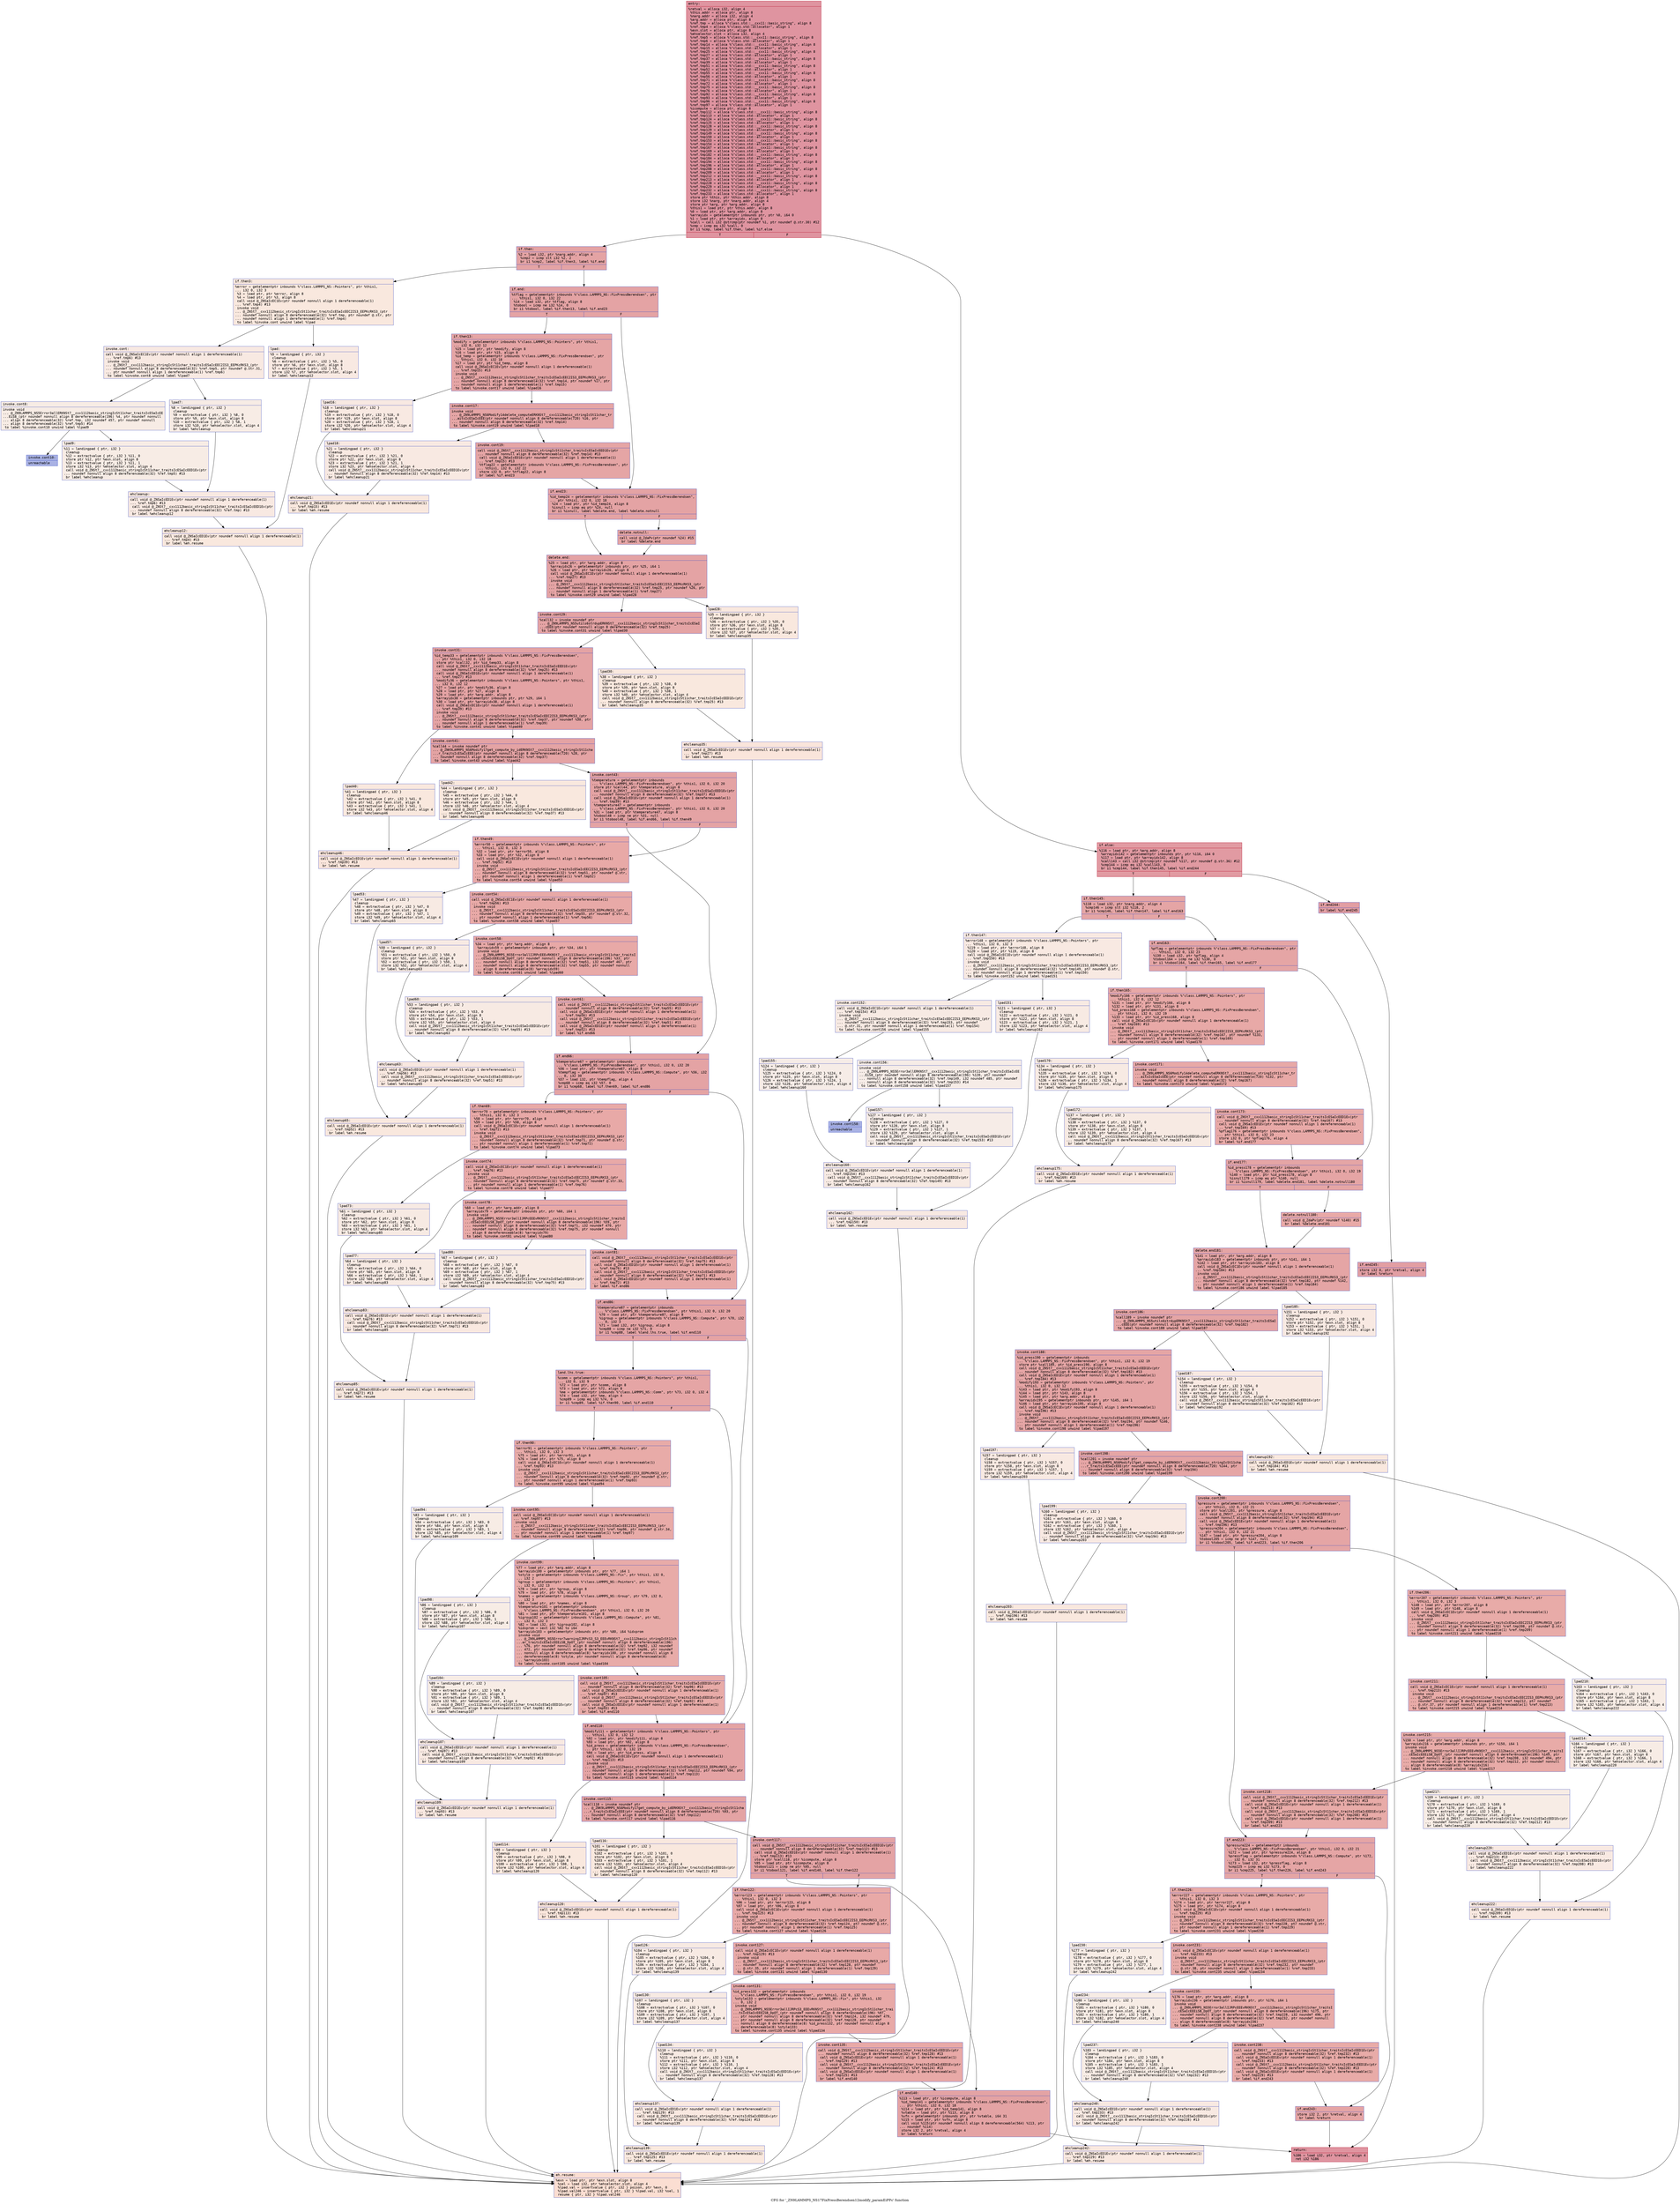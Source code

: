 digraph "CFG for '_ZN9LAMMPS_NS17FixPressBerendsen12modify_paramEiPPc' function" {
	label="CFG for '_ZN9LAMMPS_NS17FixPressBerendsen12modify_paramEiPPc' function";

	Node0x55f98b7f3620 [shape=record,color="#b70d28ff", style=filled, fillcolor="#b70d2870" fontname="Courier",label="{entry:\l|  %retval = alloca i32, align 4\l  %this.addr = alloca ptr, align 8\l  %narg.addr = alloca i32, align 4\l  %arg.addr = alloca ptr, align 8\l  %ref.tmp = alloca %\"class.std::__cxx11::basic_string\", align 8\l  %ref.tmp4 = alloca %\"class.std::allocator\", align 1\l  %exn.slot = alloca ptr, align 8\l  %ehselector.slot = alloca i32, align 4\l  %ref.tmp5 = alloca %\"class.std::__cxx11::basic_string\", align 8\l  %ref.tmp6 = alloca %\"class.std::allocator\", align 1\l  %ref.tmp14 = alloca %\"class.std::__cxx11::basic_string\", align 8\l  %ref.tmp15 = alloca %\"class.std::allocator\", align 1\l  %ref.tmp25 = alloca %\"class.std::__cxx11::basic_string\", align 8\l  %ref.tmp27 = alloca %\"class.std::allocator\", align 1\l  %ref.tmp37 = alloca %\"class.std::__cxx11::basic_string\", align 8\l  %ref.tmp39 = alloca %\"class.std::allocator\", align 1\l  %ref.tmp51 = alloca %\"class.std::__cxx11::basic_string\", align 8\l  %ref.tmp52 = alloca %\"class.std::allocator\", align 1\l  %ref.tmp55 = alloca %\"class.std::__cxx11::basic_string\", align 8\l  %ref.tmp56 = alloca %\"class.std::allocator\", align 1\l  %ref.tmp71 = alloca %\"class.std::__cxx11::basic_string\", align 8\l  %ref.tmp72 = alloca %\"class.std::allocator\", align 1\l  %ref.tmp75 = alloca %\"class.std::__cxx11::basic_string\", align 8\l  %ref.tmp76 = alloca %\"class.std::allocator\", align 1\l  %ref.tmp92 = alloca %\"class.std::__cxx11::basic_string\", align 8\l  %ref.tmp93 = alloca %\"class.std::allocator\", align 1\l  %ref.tmp96 = alloca %\"class.std::__cxx11::basic_string\", align 8\l  %ref.tmp97 = alloca %\"class.std::allocator\", align 1\l  %icompute = alloca ptr, align 8\l  %ref.tmp112 = alloca %\"class.std::__cxx11::basic_string\", align 8\l  %ref.tmp113 = alloca %\"class.std::allocator\", align 1\l  %ref.tmp124 = alloca %\"class.std::__cxx11::basic_string\", align 8\l  %ref.tmp125 = alloca %\"class.std::allocator\", align 1\l  %ref.tmp128 = alloca %\"class.std::__cxx11::basic_string\", align 8\l  %ref.tmp129 = alloca %\"class.std::allocator\", align 1\l  %ref.tmp149 = alloca %\"class.std::__cxx11::basic_string\", align 8\l  %ref.tmp150 = alloca %\"class.std::allocator\", align 1\l  %ref.tmp153 = alloca %\"class.std::__cxx11::basic_string\", align 8\l  %ref.tmp154 = alloca %\"class.std::allocator\", align 1\l  %ref.tmp167 = alloca %\"class.std::__cxx11::basic_string\", align 8\l  %ref.tmp169 = alloca %\"class.std::allocator\", align 1\l  %ref.tmp182 = alloca %\"class.std::__cxx11::basic_string\", align 8\l  %ref.tmp184 = alloca %\"class.std::allocator\", align 1\l  %ref.tmp194 = alloca %\"class.std::__cxx11::basic_string\", align 8\l  %ref.tmp196 = alloca %\"class.std::allocator\", align 1\l  %ref.tmp208 = alloca %\"class.std::__cxx11::basic_string\", align 8\l  %ref.tmp209 = alloca %\"class.std::allocator\", align 1\l  %ref.tmp212 = alloca %\"class.std::__cxx11::basic_string\", align 8\l  %ref.tmp213 = alloca %\"class.std::allocator\", align 1\l  %ref.tmp228 = alloca %\"class.std::__cxx11::basic_string\", align 8\l  %ref.tmp229 = alloca %\"class.std::allocator\", align 1\l  %ref.tmp232 = alloca %\"class.std::__cxx11::basic_string\", align 8\l  %ref.tmp233 = alloca %\"class.std::allocator\", align 1\l  store ptr %this, ptr %this.addr, align 8\l  store i32 %narg, ptr %narg.addr, align 4\l  store ptr %arg, ptr %arg.addr, align 8\l  %this1 = load ptr, ptr %this.addr, align 8\l  %0 = load ptr, ptr %arg.addr, align 8\l  %arrayidx = getelementptr inbounds ptr, ptr %0, i64 0\l  %1 = load ptr, ptr %arrayidx, align 8\l  %call = call i32 @strcmp(ptr noundef %1, ptr noundef @.str.30) #12\l  %cmp = icmp eq i32 %call, 0\l  br i1 %cmp, label %if.then, label %if.else\l|{<s0>T|<s1>F}}"];
	Node0x55f98b7f3620:s0 -> Node0x55f98b7f8470[tooltip="entry -> if.then\nProbability 37.50%" ];
	Node0x55f98b7f3620:s1 -> Node0x55f98b7f84e0[tooltip="entry -> if.else\nProbability 62.50%" ];
	Node0x55f98b7f8470 [shape=record,color="#3d50c3ff", style=filled, fillcolor="#c32e3170" fontname="Courier",label="{if.then:\l|  %2 = load i32, ptr %narg.addr, align 4\l  %cmp2 = icmp slt i32 %2, 2\l  br i1 %cmp2, label %if.then3, label %if.end\l|{<s0>T|<s1>F}}"];
	Node0x55f98b7f8470:s0 -> Node0x55f98b7f8730[tooltip="if.then -> if.then3\nProbability 0.00%" ];
	Node0x55f98b7f8470:s1 -> Node0x55f98b7f87b0[tooltip="if.then -> if.end\nProbability 100.00%" ];
	Node0x55f98b7f8730 [shape=record,color="#3d50c3ff", style=filled, fillcolor="#f2cab570" fontname="Courier",label="{if.then3:\l|  %error = getelementptr inbounds %\"class.LAMMPS_NS::Pointers\", ptr %this1,\l... i32 0, i32 3\l  %3 = load ptr, ptr %error, align 8\l  %4 = load ptr, ptr %3, align 8\l  call void @_ZNSaIcEC1Ev(ptr noundef nonnull align 1 dereferenceable(1)\l... %ref.tmp4) #13\l  invoke void\l... @_ZNSt7__cxx1112basic_stringIcSt11char_traitsIcESaIcEEC2IS3_EEPKcRKS3_(ptr\l... noundef nonnull align 8 dereferenceable(32) %ref.tmp, ptr noundef @.str, ptr\l... noundef nonnull align 1 dereferenceable(1) %ref.tmp4)\l          to label %invoke.cont unwind label %lpad\l}"];
	Node0x55f98b7f8730 -> Node0x55f98b7f8c30[tooltip="if.then3 -> invoke.cont\nProbability 50.00%" ];
	Node0x55f98b7f8730 -> Node0x55f98b7f8cb0[tooltip="if.then3 -> lpad\nProbability 50.00%" ];
	Node0x55f98b7f8c30 [shape=record,color="#3d50c3ff", style=filled, fillcolor="#efcebd70" fontname="Courier",label="{invoke.cont:\l|  call void @_ZNSaIcEC1Ev(ptr noundef nonnull align 1 dereferenceable(1)\l... %ref.tmp6) #13\l  invoke void\l... @_ZNSt7__cxx1112basic_stringIcSt11char_traitsIcESaIcEEC2IS3_EEPKcRKS3_(ptr\l... noundef nonnull align 8 dereferenceable(32) %ref.tmp5, ptr noundef @.str.31,\l... ptr noundef nonnull align 1 dereferenceable(1) %ref.tmp6)\l          to label %invoke.cont8 unwind label %lpad7\l}"];
	Node0x55f98b7f8c30 -> Node0x55f98b7f8fd0[tooltip="invoke.cont -> invoke.cont8\nProbability 50.00%" ];
	Node0x55f98b7f8c30 -> Node0x55f98b7f9020[tooltip="invoke.cont -> lpad7\nProbability 50.00%" ];
	Node0x55f98b7f8fd0 [shape=record,color="#3d50c3ff", style=filled, fillcolor="#ecd3c570" fontname="Courier",label="{invoke.cont8:\l|  invoke void\l... @_ZN9LAMMPS_NS5Error3allERKNSt7__cxx1112basic_stringIcSt11char_traitsIcESaIcEE\l...EiS8_(ptr noundef nonnull align 8 dereferenceable(196) %4, ptr noundef nonnull\l... align 8 dereferenceable(32) %ref.tmp, i32 noundef 457, ptr noundef nonnull\l... align 8 dereferenceable(32) %ref.tmp5) #14\l          to label %invoke.cont10 unwind label %lpad9\l}"];
	Node0x55f98b7f8fd0 -> Node0x55f98b7f8f80[tooltip="invoke.cont8 -> invoke.cont10\nProbability 0.00%" ];
	Node0x55f98b7f8fd0 -> Node0x55f98b7f9280[tooltip="invoke.cont8 -> lpad9\nProbability 100.00%" ];
	Node0x55f98b7f8f80 [shape=record,color="#3d50c3ff", style=filled, fillcolor="#3d50c370" fontname="Courier",label="{invoke.cont10:\l|  unreachable\l}"];
	Node0x55f98b7f8cb0 [shape=record,color="#3d50c3ff", style=filled, fillcolor="#efcebd70" fontname="Courier",label="{lpad:\l|  %5 = landingpad \{ ptr, i32 \}\l          cleanup\l  %6 = extractvalue \{ ptr, i32 \} %5, 0\l  store ptr %6, ptr %exn.slot, align 8\l  %7 = extractvalue \{ ptr, i32 \} %5, 1\l  store i32 %7, ptr %ehselector.slot, align 4\l  br label %ehcleanup12\l}"];
	Node0x55f98b7f8cb0 -> Node0x55f98b7f97e0[tooltip="lpad -> ehcleanup12\nProbability 100.00%" ];
	Node0x55f98b7f9020 [shape=record,color="#3d50c3ff", style=filled, fillcolor="#ecd3c570" fontname="Courier",label="{lpad7:\l|  %8 = landingpad \{ ptr, i32 \}\l          cleanup\l  %9 = extractvalue \{ ptr, i32 \} %8, 0\l  store ptr %9, ptr %exn.slot, align 8\l  %10 = extractvalue \{ ptr, i32 \} %8, 1\l  store i32 %10, ptr %ehselector.slot, align 4\l  br label %ehcleanup\l}"];
	Node0x55f98b7f9020 -> Node0x55f98b7f9b30[tooltip="lpad7 -> ehcleanup\nProbability 100.00%" ];
	Node0x55f98b7f9280 [shape=record,color="#3d50c3ff", style=filled, fillcolor="#ecd3c570" fontname="Courier",label="{lpad9:\l|  %11 = landingpad \{ ptr, i32 \}\l          cleanup\l  %12 = extractvalue \{ ptr, i32 \} %11, 0\l  store ptr %12, ptr %exn.slot, align 8\l  %13 = extractvalue \{ ptr, i32 \} %11, 1\l  store i32 %13, ptr %ehselector.slot, align 4\l  call void @_ZNSt7__cxx1112basic_stringIcSt11char_traitsIcESaIcEED1Ev(ptr\l... noundef nonnull align 8 dereferenceable(32) %ref.tmp5) #13\l  br label %ehcleanup\l}"];
	Node0x55f98b7f9280 -> Node0x55f98b7f9b30[tooltip="lpad9 -> ehcleanup\nProbability 100.00%" ];
	Node0x55f98b7f9b30 [shape=record,color="#3d50c3ff", style=filled, fillcolor="#efcebd70" fontname="Courier",label="{ehcleanup:\l|  call void @_ZNSaIcED1Ev(ptr noundef nonnull align 1 dereferenceable(1)\l... %ref.tmp6) #13\l  call void @_ZNSt7__cxx1112basic_stringIcSt11char_traitsIcESaIcEED1Ev(ptr\l... noundef nonnull align 8 dereferenceable(32) %ref.tmp) #13\l  br label %ehcleanup12\l}"];
	Node0x55f98b7f9b30 -> Node0x55f98b7f97e0[tooltip="ehcleanup -> ehcleanup12\nProbability 100.00%" ];
	Node0x55f98b7f97e0 [shape=record,color="#3d50c3ff", style=filled, fillcolor="#f2cab570" fontname="Courier",label="{ehcleanup12:\l|  call void @_ZNSaIcED1Ev(ptr noundef nonnull align 1 dereferenceable(1)\l... %ref.tmp4) #13\l  br label %eh.resume\l}"];
	Node0x55f98b7f97e0 -> Node0x55f98b7fa3e0[tooltip="ehcleanup12 -> eh.resume\nProbability 100.00%" ];
	Node0x55f98b7f87b0 [shape=record,color="#3d50c3ff", style=filled, fillcolor="#c32e3170" fontname="Courier",label="{if.end:\l|  %tflag = getelementptr inbounds %\"class.LAMMPS_NS::FixPressBerendsen\", ptr\l... %this1, i32 0, i32 22\l  %14 = load i32, ptr %tflag, align 8\l  %tobool = icmp ne i32 %14, 0\l  br i1 %tobool, label %if.then13, label %if.end23\l|{<s0>T|<s1>F}}"];
	Node0x55f98b7f87b0:s0 -> Node0x55f98b7fa690[tooltip="if.end -> if.then13\nProbability 62.50%" ];
	Node0x55f98b7f87b0:s1 -> Node0x55f98b7fa710[tooltip="if.end -> if.end23\nProbability 37.50%" ];
	Node0x55f98b7fa690 [shape=record,color="#3d50c3ff", style=filled, fillcolor="#c5333470" fontname="Courier",label="{if.then13:\l|  %modify = getelementptr inbounds %\"class.LAMMPS_NS::Pointers\", ptr %this1,\l... i32 0, i32 12\l  %15 = load ptr, ptr %modify, align 8\l  %16 = load ptr, ptr %15, align 8\l  %id_temp = getelementptr inbounds %\"class.LAMMPS_NS::FixPressBerendsen\", ptr\l... %this1, i32 0, i32 18\l  %17 = load ptr, ptr %id_temp, align 8\l  call void @_ZNSaIcEC1Ev(ptr noundef nonnull align 1 dereferenceable(1)\l... %ref.tmp15) #13\l  invoke void\l... @_ZNSt7__cxx1112basic_stringIcSt11char_traitsIcESaIcEEC2IS3_EEPKcRKS3_(ptr\l... noundef nonnull align 8 dereferenceable(32) %ref.tmp14, ptr noundef %17, ptr\l... noundef nonnull align 1 dereferenceable(1) %ref.tmp15)\l          to label %invoke.cont17 unwind label %lpad16\l}"];
	Node0x55f98b7fa690 -> Node0x55f98b7fad00[tooltip="if.then13 -> invoke.cont17\nProbability 100.00%" ];
	Node0x55f98b7fa690 -> Node0x55f98b7fad80[tooltip="if.then13 -> lpad16\nProbability 0.00%" ];
	Node0x55f98b7fad00 [shape=record,color="#3d50c3ff", style=filled, fillcolor="#c5333470" fontname="Courier",label="{invoke.cont17:\l|  invoke void\l... @_ZN9LAMMPS_NS6Modify14delete_computeERKNSt7__cxx1112basic_stringIcSt11char_tr\l...aitsIcESaIcEEE(ptr noundef nonnull align 8 dereferenceable(720) %16, ptr\l... noundef nonnull align 8 dereferenceable(32) %ref.tmp14)\l          to label %invoke.cont19 unwind label %lpad18\l}"];
	Node0x55f98b7fad00 -> Node0x55f98b7facb0[tooltip="invoke.cont17 -> invoke.cont19\nProbability 100.00%" ];
	Node0x55f98b7fad00 -> Node0x55f98b7fb020[tooltip="invoke.cont17 -> lpad18\nProbability 0.00%" ];
	Node0x55f98b7facb0 [shape=record,color="#3d50c3ff", style=filled, fillcolor="#c5333470" fontname="Courier",label="{invoke.cont19:\l|  call void @_ZNSt7__cxx1112basic_stringIcSt11char_traitsIcESaIcEED1Ev(ptr\l... noundef nonnull align 8 dereferenceable(32) %ref.tmp14) #13\l  call void @_ZNSaIcED1Ev(ptr noundef nonnull align 1 dereferenceable(1)\l... %ref.tmp15) #13\l  %tflag22 = getelementptr inbounds %\"class.LAMMPS_NS::FixPressBerendsen\", ptr\l... %this1, i32 0, i32 22\l  store i32 0, ptr %tflag22, align 8\l  br label %if.end23\l}"];
	Node0x55f98b7facb0 -> Node0x55f98b7fa710[tooltip="invoke.cont19 -> if.end23\nProbability 100.00%" ];
	Node0x55f98b7fad80 [shape=record,color="#3d50c3ff", style=filled, fillcolor="#efcebd70" fontname="Courier",label="{lpad16:\l|  %18 = landingpad \{ ptr, i32 \}\l          cleanup\l  %19 = extractvalue \{ ptr, i32 \} %18, 0\l  store ptr %19, ptr %exn.slot, align 8\l  %20 = extractvalue \{ ptr, i32 \} %18, 1\l  store i32 %20, ptr %ehselector.slot, align 4\l  br label %ehcleanup21\l}"];
	Node0x55f98b7fad80 -> Node0x55f98b7fb8c0[tooltip="lpad16 -> ehcleanup21\nProbability 100.00%" ];
	Node0x55f98b7fb020 [shape=record,color="#3d50c3ff", style=filled, fillcolor="#efcebd70" fontname="Courier",label="{lpad18:\l|  %21 = landingpad \{ ptr, i32 \}\l          cleanup\l  %22 = extractvalue \{ ptr, i32 \} %21, 0\l  store ptr %22, ptr %exn.slot, align 8\l  %23 = extractvalue \{ ptr, i32 \} %21, 1\l  store i32 %23, ptr %ehselector.slot, align 4\l  call void @_ZNSt7__cxx1112basic_stringIcSt11char_traitsIcESaIcEED1Ev(ptr\l... noundef nonnull align 8 dereferenceable(32) %ref.tmp14) #13\l  br label %ehcleanup21\l}"];
	Node0x55f98b7fb020 -> Node0x55f98b7fb8c0[tooltip="lpad18 -> ehcleanup21\nProbability 100.00%" ];
	Node0x55f98b7fb8c0 [shape=record,color="#3d50c3ff", style=filled, fillcolor="#f2cab570" fontname="Courier",label="{ehcleanup21:\l|  call void @_ZNSaIcED1Ev(ptr noundef nonnull align 1 dereferenceable(1)\l... %ref.tmp15) #13\l  br label %eh.resume\l}"];
	Node0x55f98b7fb8c0 -> Node0x55f98b7fa3e0[tooltip="ehcleanup21 -> eh.resume\nProbability 100.00%" ];
	Node0x55f98b7fa710 [shape=record,color="#3d50c3ff", style=filled, fillcolor="#c32e3170" fontname="Courier",label="{if.end23:\l|  %id_temp24 = getelementptr inbounds %\"class.LAMMPS_NS::FixPressBerendsen\",\l... ptr %this1, i32 0, i32 18\l  %24 = load ptr, ptr %id_temp24, align 8\l  %isnull = icmp eq ptr %24, null\l  br i1 %isnull, label %delete.end, label %delete.notnull\l|{<s0>T|<s1>F}}"];
	Node0x55f98b7fa710:s0 -> Node0x55f98b7fc0b0[tooltip="if.end23 -> delete.end\nProbability 37.50%" ];
	Node0x55f98b7fa710:s1 -> Node0x55f98b7fc130[tooltip="if.end23 -> delete.notnull\nProbability 62.50%" ];
	Node0x55f98b7fc130 [shape=record,color="#3d50c3ff", style=filled, fillcolor="#c5333470" fontname="Courier",label="{delete.notnull:\l|  call void @_ZdaPv(ptr noundef %24) #15\l  br label %delete.end\l}"];
	Node0x55f98b7fc130 -> Node0x55f98b7fc0b0[tooltip="delete.notnull -> delete.end\nProbability 100.00%" ];
	Node0x55f98b7fc0b0 [shape=record,color="#3d50c3ff", style=filled, fillcolor="#c32e3170" fontname="Courier",label="{delete.end:\l|  %25 = load ptr, ptr %arg.addr, align 8\l  %arrayidx26 = getelementptr inbounds ptr, ptr %25, i64 1\l  %26 = load ptr, ptr %arrayidx26, align 8\l  call void @_ZNSaIcEC1Ev(ptr noundef nonnull align 1 dereferenceable(1)\l... %ref.tmp27) #13\l  invoke void\l... @_ZNSt7__cxx1112basic_stringIcSt11char_traitsIcESaIcEEC2IS3_EEPKcRKS3_(ptr\l... noundef nonnull align 8 dereferenceable(32) %ref.tmp25, ptr noundef %26, ptr\l... noundef nonnull align 1 dereferenceable(1) %ref.tmp27)\l          to label %invoke.cont29 unwind label %lpad28\l}"];
	Node0x55f98b7fc0b0 -> Node0x55f98b7fc730[tooltip="delete.end -> invoke.cont29\nProbability 100.00%" ];
	Node0x55f98b7fc0b0 -> Node0x55f98b7fc7b0[tooltip="delete.end -> lpad28\nProbability 0.00%" ];
	Node0x55f98b7fc730 [shape=record,color="#3d50c3ff", style=filled, fillcolor="#c32e3170" fontname="Courier",label="{invoke.cont29:\l|  %call32 = invoke noundef ptr\l... @_ZN9LAMMPS_NS5utils6strdupERKNSt7__cxx1112basic_stringIcSt11char_traitsIcESaI\l...cEEE(ptr noundef nonnull align 8 dereferenceable(32) %ref.tmp25)\l          to label %invoke.cont31 unwind label %lpad30\l}"];
	Node0x55f98b7fc730 -> Node0x55f98b7fc6e0[tooltip="invoke.cont29 -> invoke.cont31\nProbability 100.00%" ];
	Node0x55f98b7fc730 -> Node0x55f98b7fca40[tooltip="invoke.cont29 -> lpad30\nProbability 0.00%" ];
	Node0x55f98b7fc6e0 [shape=record,color="#3d50c3ff", style=filled, fillcolor="#c32e3170" fontname="Courier",label="{invoke.cont31:\l|  %id_temp33 = getelementptr inbounds %\"class.LAMMPS_NS::FixPressBerendsen\",\l... ptr %this1, i32 0, i32 18\l  store ptr %call32, ptr %id_temp33, align 8\l  call void @_ZNSt7__cxx1112basic_stringIcSt11char_traitsIcESaIcEED1Ev(ptr\l... noundef nonnull align 8 dereferenceable(32) %ref.tmp25) #13\l  call void @_ZNSaIcED1Ev(ptr noundef nonnull align 1 dereferenceable(1)\l... %ref.tmp27) #13\l  %modify36 = getelementptr inbounds %\"class.LAMMPS_NS::Pointers\", ptr %this1,\l... i32 0, i32 12\l  %27 = load ptr, ptr %modify36, align 8\l  %28 = load ptr, ptr %27, align 8\l  %29 = load ptr, ptr %arg.addr, align 8\l  %arrayidx38 = getelementptr inbounds ptr, ptr %29, i64 1\l  %30 = load ptr, ptr %arrayidx38, align 8\l  call void @_ZNSaIcEC1Ev(ptr noundef nonnull align 1 dereferenceable(1)\l... %ref.tmp39) #13\l  invoke void\l... @_ZNSt7__cxx1112basic_stringIcSt11char_traitsIcESaIcEEC2IS3_EEPKcRKS3_(ptr\l... noundef nonnull align 8 dereferenceable(32) %ref.tmp37, ptr noundef %30, ptr\l... noundef nonnull align 1 dereferenceable(1) %ref.tmp39)\l          to label %invoke.cont41 unwind label %lpad40\l}"];
	Node0x55f98b7fc6e0 -> Node0x55f98b7fda90[tooltip="invoke.cont31 -> invoke.cont41\nProbability 100.00%" ];
	Node0x55f98b7fc6e0 -> Node0x55f98b7fdb10[tooltip="invoke.cont31 -> lpad40\nProbability 0.00%" ];
	Node0x55f98b7fda90 [shape=record,color="#3d50c3ff", style=filled, fillcolor="#c32e3170" fontname="Courier",label="{invoke.cont41:\l|  %call44 = invoke noundef ptr\l... @_ZNK9LAMMPS_NS6Modify17get_compute_by_idERKNSt7__cxx1112basic_stringIcSt11cha\l...r_traitsIcESaIcEEE(ptr noundef nonnull align 8 dereferenceable(720) %28, ptr\l... noundef nonnull align 8 dereferenceable(32) %ref.tmp37)\l          to label %invoke.cont43 unwind label %lpad42\l}"];
	Node0x55f98b7fda90 -> Node0x55f98b7fda40[tooltip="invoke.cont41 -> invoke.cont43\nProbability 100.00%" ];
	Node0x55f98b7fda90 -> Node0x55f98b7fddb0[tooltip="invoke.cont41 -> lpad42\nProbability 0.00%" ];
	Node0x55f98b7fda40 [shape=record,color="#3d50c3ff", style=filled, fillcolor="#c32e3170" fontname="Courier",label="{invoke.cont43:\l|  %temperature = getelementptr inbounds\l... %\"class.LAMMPS_NS::FixPressBerendsen\", ptr %this1, i32 0, i32 20\l  store ptr %call44, ptr %temperature, align 8\l  call void @_ZNSt7__cxx1112basic_stringIcSt11char_traitsIcESaIcEED1Ev(ptr\l... noundef nonnull align 8 dereferenceable(32) %ref.tmp37) #13\l  call void @_ZNSaIcED1Ev(ptr noundef nonnull align 1 dereferenceable(1)\l... %ref.tmp39) #13\l  %temperature47 = getelementptr inbounds\l... %\"class.LAMMPS_NS::FixPressBerendsen\", ptr %this1, i32 0, i32 20\l  %31 = load ptr, ptr %temperature47, align 8\l  %tobool48 = icmp ne ptr %31, null\l  br i1 %tobool48, label %if.end66, label %if.then49\l|{<s0>T|<s1>F}}"];
	Node0x55f98b7fda40:s0 -> Node0x55f98b7fe5c0[tooltip="invoke.cont43 -> if.end66\nProbability 62.50%" ];
	Node0x55f98b7fda40:s1 -> Node0x55f98b7fe640[tooltip="invoke.cont43 -> if.then49\nProbability 37.50%" ];
	Node0x55f98b7fe640 [shape=record,color="#3d50c3ff", style=filled, fillcolor="#ca3b3770" fontname="Courier",label="{if.then49:\l|  %error50 = getelementptr inbounds %\"class.LAMMPS_NS::Pointers\", ptr\l... %this1, i32 0, i32 3\l  %32 = load ptr, ptr %error50, align 8\l  %33 = load ptr, ptr %32, align 8\l  call void @_ZNSaIcEC1Ev(ptr noundef nonnull align 1 dereferenceable(1)\l... %ref.tmp52) #13\l  invoke void\l... @_ZNSt7__cxx1112basic_stringIcSt11char_traitsIcESaIcEEC2IS3_EEPKcRKS3_(ptr\l... noundef nonnull align 8 dereferenceable(32) %ref.tmp51, ptr noundef @.str,\l... ptr noundef nonnull align 1 dereferenceable(1) %ref.tmp52)\l          to label %invoke.cont54 unwind label %lpad53\l}"];
	Node0x55f98b7fe640 -> Node0x55f98b7feb10[tooltip="if.then49 -> invoke.cont54\nProbability 100.00%" ];
	Node0x55f98b7fe640 -> Node0x55f98b7feb90[tooltip="if.then49 -> lpad53\nProbability 0.00%" ];
	Node0x55f98b7feb10 [shape=record,color="#3d50c3ff", style=filled, fillcolor="#ca3b3770" fontname="Courier",label="{invoke.cont54:\l|  call void @_ZNSaIcEC1Ev(ptr noundef nonnull align 1 dereferenceable(1)\l... %ref.tmp56) #13\l  invoke void\l... @_ZNSt7__cxx1112basic_stringIcSt11char_traitsIcESaIcEEC2IS3_EEPKcRKS3_(ptr\l... noundef nonnull align 8 dereferenceable(32) %ref.tmp55, ptr noundef @.str.32,\l... ptr noundef nonnull align 1 dereferenceable(1) %ref.tmp56)\l          to label %invoke.cont58 unwind label %lpad57\l}"];
	Node0x55f98b7feb10 -> Node0x55f98b7fef10[tooltip="invoke.cont54 -> invoke.cont58\nProbability 100.00%" ];
	Node0x55f98b7feb10 -> Node0x55f98b7fef60[tooltip="invoke.cont54 -> lpad57\nProbability 0.00%" ];
	Node0x55f98b7fef10 [shape=record,color="#3d50c3ff", style=filled, fillcolor="#ca3b3770" fontname="Courier",label="{invoke.cont58:\l|  %34 = load ptr, ptr %arg.addr, align 8\l  %arrayidx59 = getelementptr inbounds ptr, ptr %34, i64 1\l  invoke void\l... @_ZN9LAMMPS_NS5Error3allIJRPcEEEvRKNSt7__cxx1112basic_stringIcSt11char_traitsI\l...cESaIcEEEiSB_DpOT_(ptr noundef nonnull align 8 dereferenceable(196) %33, ptr\l... noundef nonnull align 8 dereferenceable(32) %ref.tmp51, i32 noundef 467, ptr\l... noundef nonnull align 8 dereferenceable(32) %ref.tmp55, ptr noundef nonnull\l... align 8 dereferenceable(8) %arrayidx59)\l          to label %invoke.cont61 unwind label %lpad60\l}"];
	Node0x55f98b7fef10 -> Node0x55f98b7feec0[tooltip="invoke.cont58 -> invoke.cont61\nProbability 100.00%" ];
	Node0x55f98b7fef10 -> Node0x55f98b7ff370[tooltip="invoke.cont58 -> lpad60\nProbability 0.00%" ];
	Node0x55f98b7feec0 [shape=record,color="#3d50c3ff", style=filled, fillcolor="#ca3b3770" fontname="Courier",label="{invoke.cont61:\l|  call void @_ZNSt7__cxx1112basic_stringIcSt11char_traitsIcESaIcEED1Ev(ptr\l... noundef nonnull align 8 dereferenceable(32) %ref.tmp55) #13\l  call void @_ZNSaIcED1Ev(ptr noundef nonnull align 1 dereferenceable(1)\l... %ref.tmp56) #13\l  call void @_ZNSt7__cxx1112basic_stringIcSt11char_traitsIcESaIcEED1Ev(ptr\l... noundef nonnull align 8 dereferenceable(32) %ref.tmp51) #13\l  call void @_ZNSaIcED1Ev(ptr noundef nonnull align 1 dereferenceable(1)\l... %ref.tmp52) #13\l  br label %if.end66\l}"];
	Node0x55f98b7feec0 -> Node0x55f98b7fe5c0[tooltip="invoke.cont61 -> if.end66\nProbability 100.00%" ];
	Node0x55f98b7fc7b0 [shape=record,color="#3d50c3ff", style=filled, fillcolor="#f2cab570" fontname="Courier",label="{lpad28:\l|  %35 = landingpad \{ ptr, i32 \}\l          cleanup\l  %36 = extractvalue \{ ptr, i32 \} %35, 0\l  store ptr %36, ptr %exn.slot, align 8\l  %37 = extractvalue \{ ptr, i32 \} %35, 1\l  store i32 %37, ptr %ehselector.slot, align 4\l  br label %ehcleanup35\l}"];
	Node0x55f98b7fc7b0 -> Node0x55f98b7ffca0[tooltip="lpad28 -> ehcleanup35\nProbability 100.00%" ];
	Node0x55f98b7fca40 [shape=record,color="#3d50c3ff", style=filled, fillcolor="#f2cab570" fontname="Courier",label="{lpad30:\l|  %38 = landingpad \{ ptr, i32 \}\l          cleanup\l  %39 = extractvalue \{ ptr, i32 \} %38, 0\l  store ptr %39, ptr %exn.slot, align 8\l  %40 = extractvalue \{ ptr, i32 \} %38, 1\l  store i32 %40, ptr %ehselector.slot, align 4\l  call void @_ZNSt7__cxx1112basic_stringIcSt11char_traitsIcESaIcEED1Ev(ptr\l... noundef nonnull align 8 dereferenceable(32) %ref.tmp25) #13\l  br label %ehcleanup35\l}"];
	Node0x55f98b7fca40 -> Node0x55f98b7ffca0[tooltip="lpad30 -> ehcleanup35\nProbability 100.00%" ];
	Node0x55f98b7ffca0 [shape=record,color="#3d50c3ff", style=filled, fillcolor="#f4c5ad70" fontname="Courier",label="{ehcleanup35:\l|  call void @_ZNSaIcED1Ev(ptr noundef nonnull align 1 dereferenceable(1)\l... %ref.tmp27) #13\l  br label %eh.resume\l}"];
	Node0x55f98b7ffca0 -> Node0x55f98b7fa3e0[tooltip="ehcleanup35 -> eh.resume\nProbability 100.00%" ];
	Node0x55f98b7fdb10 [shape=record,color="#3d50c3ff", style=filled, fillcolor="#f2cab570" fontname="Courier",label="{lpad40:\l|  %41 = landingpad \{ ptr, i32 \}\l          cleanup\l  %42 = extractvalue \{ ptr, i32 \} %41, 0\l  store ptr %42, ptr %exn.slot, align 8\l  %43 = extractvalue \{ ptr, i32 \} %41, 1\l  store i32 %43, ptr %ehselector.slot, align 4\l  br label %ehcleanup46\l}"];
	Node0x55f98b7fdb10 -> Node0x55f98b800520[tooltip="lpad40 -> ehcleanup46\nProbability 100.00%" ];
	Node0x55f98b7fddb0 [shape=record,color="#3d50c3ff", style=filled, fillcolor="#f2cab570" fontname="Courier",label="{lpad42:\l|  %44 = landingpad \{ ptr, i32 \}\l          cleanup\l  %45 = extractvalue \{ ptr, i32 \} %44, 0\l  store ptr %45, ptr %exn.slot, align 8\l  %46 = extractvalue \{ ptr, i32 \} %44, 1\l  store i32 %46, ptr %ehselector.slot, align 4\l  call void @_ZNSt7__cxx1112basic_stringIcSt11char_traitsIcESaIcEED1Ev(ptr\l... noundef nonnull align 8 dereferenceable(32) %ref.tmp37) #13\l  br label %ehcleanup46\l}"];
	Node0x55f98b7fddb0 -> Node0x55f98b800520[tooltip="lpad42 -> ehcleanup46\nProbability 100.00%" ];
	Node0x55f98b800520 [shape=record,color="#3d50c3ff", style=filled, fillcolor="#f4c5ad70" fontname="Courier",label="{ehcleanup46:\l|  call void @_ZNSaIcED1Ev(ptr noundef nonnull align 1 dereferenceable(1)\l... %ref.tmp39) #13\l  br label %eh.resume\l}"];
	Node0x55f98b800520 -> Node0x55f98b7fa3e0[tooltip="ehcleanup46 -> eh.resume\nProbability 100.00%" ];
	Node0x55f98b7feb90 [shape=record,color="#3d50c3ff", style=filled, fillcolor="#eed0c070" fontname="Courier",label="{lpad53:\l|  %47 = landingpad \{ ptr, i32 \}\l          cleanup\l  %48 = extractvalue \{ ptr, i32 \} %47, 0\l  store ptr %48, ptr %exn.slot, align 8\l  %49 = extractvalue \{ ptr, i32 \} %47, 1\l  store i32 %49, ptr %ehselector.slot, align 4\l  br label %ehcleanup65\l}"];
	Node0x55f98b7feb90 -> Node0x55f98b801620[tooltip="lpad53 -> ehcleanup65\nProbability 100.00%" ];
	Node0x55f98b7fef60 [shape=record,color="#3d50c3ff", style=filled, fillcolor="#eed0c070" fontname="Courier",label="{lpad57:\l|  %50 = landingpad \{ ptr, i32 \}\l          cleanup\l  %51 = extractvalue \{ ptr, i32 \} %50, 0\l  store ptr %51, ptr %exn.slot, align 8\l  %52 = extractvalue \{ ptr, i32 \} %50, 1\l  store i32 %52, ptr %ehselector.slot, align 4\l  br label %ehcleanup63\l}"];
	Node0x55f98b7fef60 -> Node0x55f98b801990[tooltip="lpad57 -> ehcleanup63\nProbability 100.00%" ];
	Node0x55f98b7ff370 [shape=record,color="#3d50c3ff", style=filled, fillcolor="#eed0c070" fontname="Courier",label="{lpad60:\l|  %53 = landingpad \{ ptr, i32 \}\l          cleanup\l  %54 = extractvalue \{ ptr, i32 \} %53, 0\l  store ptr %54, ptr %exn.slot, align 8\l  %55 = extractvalue \{ ptr, i32 \} %53, 1\l  store i32 %55, ptr %ehselector.slot, align 4\l  call void @_ZNSt7__cxx1112basic_stringIcSt11char_traitsIcESaIcEED1Ev(ptr\l... noundef nonnull align 8 dereferenceable(32) %ref.tmp55) #13\l  br label %ehcleanup63\l}"];
	Node0x55f98b7ff370 -> Node0x55f98b801990[tooltip="lpad60 -> ehcleanup63\nProbability 100.00%" ];
	Node0x55f98b801990 [shape=record,color="#3d50c3ff", style=filled, fillcolor="#f1ccb870" fontname="Courier",label="{ehcleanup63:\l|  call void @_ZNSaIcED1Ev(ptr noundef nonnull align 1 dereferenceable(1)\l... %ref.tmp56) #13\l  call void @_ZNSt7__cxx1112basic_stringIcSt11char_traitsIcESaIcEED1Ev(ptr\l... noundef nonnull align 8 dereferenceable(32) %ref.tmp51) #13\l  br label %ehcleanup65\l}"];
	Node0x55f98b801990 -> Node0x55f98b801620[tooltip="ehcleanup63 -> ehcleanup65\nProbability 100.00%" ];
	Node0x55f98b801620 [shape=record,color="#3d50c3ff", style=filled, fillcolor="#f2cab570" fontname="Courier",label="{ehcleanup65:\l|  call void @_ZNSaIcED1Ev(ptr noundef nonnull align 1 dereferenceable(1)\l... %ref.tmp52) #13\l  br label %eh.resume\l}"];
	Node0x55f98b801620 -> Node0x55f98b7fa3e0[tooltip="ehcleanup65 -> eh.resume\nProbability 100.00%" ];
	Node0x55f98b7fe5c0 [shape=record,color="#3d50c3ff", style=filled, fillcolor="#c32e3170" fontname="Courier",label="{if.end66:\l|  %temperature67 = getelementptr inbounds\l... %\"class.LAMMPS_NS::FixPressBerendsen\", ptr %this1, i32 0, i32 20\l  %56 = load ptr, ptr %temperature67, align 8\l  %tempflag = getelementptr inbounds %\"class.LAMMPS_NS::Compute\", ptr %56, i32\l... 0, i32 30\l  %57 = load i32, ptr %tempflag, align 4\l  %cmp68 = icmp eq i32 %57, 0\l  br i1 %cmp68, label %if.then69, label %if.end86\l|{<s0>T|<s1>F}}"];
	Node0x55f98b7fe5c0:s0 -> Node0x55f98b734ce0[tooltip="if.end66 -> if.then69\nProbability 37.50%" ];
	Node0x55f98b7fe5c0:s1 -> Node0x55f98b734d60[tooltip="if.end66 -> if.end86\nProbability 62.50%" ];
	Node0x55f98b734ce0 [shape=record,color="#3d50c3ff", style=filled, fillcolor="#ca3b3770" fontname="Courier",label="{if.then69:\l|  %error70 = getelementptr inbounds %\"class.LAMMPS_NS::Pointers\", ptr\l... %this1, i32 0, i32 3\l  %58 = load ptr, ptr %error70, align 8\l  %59 = load ptr, ptr %58, align 8\l  call void @_ZNSaIcEC1Ev(ptr noundef nonnull align 1 dereferenceable(1)\l... %ref.tmp72) #13\l  invoke void\l... @_ZNSt7__cxx1112basic_stringIcSt11char_traitsIcESaIcEEC2IS3_EEPKcRKS3_(ptr\l... noundef nonnull align 8 dereferenceable(32) %ref.tmp71, ptr noundef @.str,\l... ptr noundef nonnull align 1 dereferenceable(1) %ref.tmp72)\l          to label %invoke.cont74 unwind label %lpad73\l}"];
	Node0x55f98b734ce0 -> Node0x55f98b7351f0[tooltip="if.then69 -> invoke.cont74\nProbability 100.00%" ];
	Node0x55f98b734ce0 -> Node0x55f98b735270[tooltip="if.then69 -> lpad73\nProbability 0.00%" ];
	Node0x55f98b7351f0 [shape=record,color="#3d50c3ff", style=filled, fillcolor="#ca3b3770" fontname="Courier",label="{invoke.cont74:\l|  call void @_ZNSaIcEC1Ev(ptr noundef nonnull align 1 dereferenceable(1)\l... %ref.tmp76) #13\l  invoke void\l... @_ZNSt7__cxx1112basic_stringIcSt11char_traitsIcESaIcEEC2IS3_EEPKcRKS3_(ptr\l... noundef nonnull align 8 dereferenceable(32) %ref.tmp75, ptr noundef @.str.33,\l... ptr noundef nonnull align 1 dereferenceable(1) %ref.tmp76)\l          to label %invoke.cont78 unwind label %lpad77\l}"];
	Node0x55f98b7351f0 -> Node0x55f98b735590[tooltip="invoke.cont74 -> invoke.cont78\nProbability 100.00%" ];
	Node0x55f98b7351f0 -> Node0x55f98b7355e0[tooltip="invoke.cont74 -> lpad77\nProbability 0.00%" ];
	Node0x55f98b735590 [shape=record,color="#3d50c3ff", style=filled, fillcolor="#ca3b3770" fontname="Courier",label="{invoke.cont78:\l|  %60 = load ptr, ptr %arg.addr, align 8\l  %arrayidx79 = getelementptr inbounds ptr, ptr %60, i64 1\l  invoke void\l... @_ZN9LAMMPS_NS5Error3allIJRPcEEEvRKNSt7__cxx1112basic_stringIcSt11char_traitsI\l...cESaIcEEEiSB_DpOT_(ptr noundef nonnull align 8 dereferenceable(196) %59, ptr\l... noundef nonnull align 8 dereferenceable(32) %ref.tmp71, i32 noundef 470, ptr\l... noundef nonnull align 8 dereferenceable(32) %ref.tmp75, ptr noundef nonnull\l... align 8 dereferenceable(8) %arrayidx79)\l          to label %invoke.cont81 unwind label %lpad80\l}"];
	Node0x55f98b735590 -> Node0x55f98b735540[tooltip="invoke.cont78 -> invoke.cont81\nProbability 100.00%" ];
	Node0x55f98b735590 -> Node0x55f98b803fe0[tooltip="invoke.cont78 -> lpad80\nProbability 0.00%" ];
	Node0x55f98b735540 [shape=record,color="#3d50c3ff", style=filled, fillcolor="#ca3b3770" fontname="Courier",label="{invoke.cont81:\l|  call void @_ZNSt7__cxx1112basic_stringIcSt11char_traitsIcESaIcEED1Ev(ptr\l... noundef nonnull align 8 dereferenceable(32) %ref.tmp75) #13\l  call void @_ZNSaIcED1Ev(ptr noundef nonnull align 1 dereferenceable(1)\l... %ref.tmp76) #13\l  call void @_ZNSt7__cxx1112basic_stringIcSt11char_traitsIcESaIcEED1Ev(ptr\l... noundef nonnull align 8 dereferenceable(32) %ref.tmp71) #13\l  call void @_ZNSaIcED1Ev(ptr noundef nonnull align 1 dereferenceable(1)\l... %ref.tmp72) #13\l  br label %if.end86\l}"];
	Node0x55f98b735540 -> Node0x55f98b734d60[tooltip="invoke.cont81 -> if.end86\nProbability 100.00%" ];
	Node0x55f98b735270 [shape=record,color="#3d50c3ff", style=filled, fillcolor="#eed0c070" fontname="Courier",label="{lpad73:\l|  %61 = landingpad \{ ptr, i32 \}\l          cleanup\l  %62 = extractvalue \{ ptr, i32 \} %61, 0\l  store ptr %62, ptr %exn.slot, align 8\l  %63 = extractvalue \{ ptr, i32 \} %61, 1\l  store i32 %63, ptr %ehselector.slot, align 4\l  br label %ehcleanup85\l}"];
	Node0x55f98b735270 -> Node0x55f98b8049a0[tooltip="lpad73 -> ehcleanup85\nProbability 100.00%" ];
	Node0x55f98b7355e0 [shape=record,color="#3d50c3ff", style=filled, fillcolor="#eed0c070" fontname="Courier",label="{lpad77:\l|  %64 = landingpad \{ ptr, i32 \}\l          cleanup\l  %65 = extractvalue \{ ptr, i32 \} %64, 0\l  store ptr %65, ptr %exn.slot, align 8\l  %66 = extractvalue \{ ptr, i32 \} %64, 1\l  store i32 %66, ptr %ehselector.slot, align 4\l  br label %ehcleanup83\l}"];
	Node0x55f98b7355e0 -> Node0x55f98b804ca0[tooltip="lpad77 -> ehcleanup83\nProbability 100.00%" ];
	Node0x55f98b803fe0 [shape=record,color="#3d50c3ff", style=filled, fillcolor="#eed0c070" fontname="Courier",label="{lpad80:\l|  %67 = landingpad \{ ptr, i32 \}\l          cleanup\l  %68 = extractvalue \{ ptr, i32 \} %67, 0\l  store ptr %68, ptr %exn.slot, align 8\l  %69 = extractvalue \{ ptr, i32 \} %67, 1\l  store i32 %69, ptr %ehselector.slot, align 4\l  call void @_ZNSt7__cxx1112basic_stringIcSt11char_traitsIcESaIcEED1Ev(ptr\l... noundef nonnull align 8 dereferenceable(32) %ref.tmp75) #13\l  br label %ehcleanup83\l}"];
	Node0x55f98b803fe0 -> Node0x55f98b804ca0[tooltip="lpad80 -> ehcleanup83\nProbability 100.00%" ];
	Node0x55f98b804ca0 [shape=record,color="#3d50c3ff", style=filled, fillcolor="#f1ccb870" fontname="Courier",label="{ehcleanup83:\l|  call void @_ZNSaIcED1Ev(ptr noundef nonnull align 1 dereferenceable(1)\l... %ref.tmp76) #13\l  call void @_ZNSt7__cxx1112basic_stringIcSt11char_traitsIcESaIcEED1Ev(ptr\l... noundef nonnull align 8 dereferenceable(32) %ref.tmp71) #13\l  br label %ehcleanup85\l}"];
	Node0x55f98b804ca0 -> Node0x55f98b8049a0[tooltip="ehcleanup83 -> ehcleanup85\nProbability 100.00%" ];
	Node0x55f98b8049a0 [shape=record,color="#3d50c3ff", style=filled, fillcolor="#f2cab570" fontname="Courier",label="{ehcleanup85:\l|  call void @_ZNSaIcED1Ev(ptr noundef nonnull align 1 dereferenceable(1)\l... %ref.tmp72) #13\l  br label %eh.resume\l}"];
	Node0x55f98b8049a0 -> Node0x55f98b7fa3e0[tooltip="ehcleanup85 -> eh.resume\nProbability 100.00%" ];
	Node0x55f98b734d60 [shape=record,color="#3d50c3ff", style=filled, fillcolor="#c32e3170" fontname="Courier",label="{if.end86:\l|  %temperature87 = getelementptr inbounds\l... %\"class.LAMMPS_NS::FixPressBerendsen\", ptr %this1, i32 0, i32 20\l  %70 = load ptr, ptr %temperature87, align 8\l  %igroup = getelementptr inbounds %\"class.LAMMPS_NS::Compute\", ptr %70, i32\l... 0, i32 3\l  %71 = load i32, ptr %igroup, align 8\l  %cmp88 = icmp ne i32 %71, 0\l  br i1 %cmp88, label %land.lhs.true, label %if.end110\l|{<s0>T|<s1>F}}"];
	Node0x55f98b734d60:s0 -> Node0x55f98b805950[tooltip="if.end86 -> land.lhs.true\nProbability 62.50%" ];
	Node0x55f98b734d60:s1 -> Node0x55f98b8059d0[tooltip="if.end86 -> if.end110\nProbability 37.50%" ];
	Node0x55f98b805950 [shape=record,color="#3d50c3ff", style=filled, fillcolor="#c5333470" fontname="Courier",label="{land.lhs.true:\l|  %comm = getelementptr inbounds %\"class.LAMMPS_NS::Pointers\", ptr %this1,\l... i32 0, i32 9\l  %72 = load ptr, ptr %comm, align 8\l  %73 = load ptr, ptr %72, align 8\l  %me = getelementptr inbounds %\"class.LAMMPS_NS::Comm\", ptr %73, i32 0, i32 4\l  %74 = load i32, ptr %me, align 4\l  %cmp89 = icmp eq i32 %74, 0\l  br i1 %cmp89, label %if.then90, label %if.end110\l|{<s0>T|<s1>F}}"];
	Node0x55f98b805950:s0 -> Node0x55f98b805ef0[tooltip="land.lhs.true -> if.then90\nProbability 37.50%" ];
	Node0x55f98b805950:s1 -> Node0x55f98b8059d0[tooltip="land.lhs.true -> if.end110\nProbability 62.50%" ];
	Node0x55f98b805ef0 [shape=record,color="#3d50c3ff", style=filled, fillcolor="#cc403a70" fontname="Courier",label="{if.then90:\l|  %error91 = getelementptr inbounds %\"class.LAMMPS_NS::Pointers\", ptr\l... %this1, i32 0, i32 3\l  %75 = load ptr, ptr %error91, align 8\l  %76 = load ptr, ptr %75, align 8\l  call void @_ZNSaIcEC1Ev(ptr noundef nonnull align 1 dereferenceable(1)\l... %ref.tmp93) #13\l  invoke void\l... @_ZNSt7__cxx1112basic_stringIcSt11char_traitsIcESaIcEEC2IS3_EEPKcRKS3_(ptr\l... noundef nonnull align 8 dereferenceable(32) %ref.tmp92, ptr noundef @.str,\l... ptr noundef nonnull align 1 dereferenceable(1) %ref.tmp93)\l          to label %invoke.cont95 unwind label %lpad94\l}"];
	Node0x55f98b805ef0 -> Node0x55f98b806380[tooltip="if.then90 -> invoke.cont95\nProbability 100.00%" ];
	Node0x55f98b805ef0 -> Node0x55f98b806400[tooltip="if.then90 -> lpad94\nProbability 0.00%" ];
	Node0x55f98b806380 [shape=record,color="#3d50c3ff", style=filled, fillcolor="#cc403a70" fontname="Courier",label="{invoke.cont95:\l|  call void @_ZNSaIcEC1Ev(ptr noundef nonnull align 1 dereferenceable(1)\l... %ref.tmp97) #13\l  invoke void\l... @_ZNSt7__cxx1112basic_stringIcSt11char_traitsIcESaIcEEC2IS3_EEPKcRKS3_(ptr\l... noundef nonnull align 8 dereferenceable(32) %ref.tmp96, ptr noundef @.str.34,\l... ptr noundef nonnull align 1 dereferenceable(1) %ref.tmp97)\l          to label %invoke.cont99 unwind label %lpad98\l}"];
	Node0x55f98b806380 -> Node0x55f98b806720[tooltip="invoke.cont95 -> invoke.cont99\nProbability 100.00%" ];
	Node0x55f98b806380 -> Node0x55f98b806770[tooltip="invoke.cont95 -> lpad98\nProbability 0.00%" ];
	Node0x55f98b806720 [shape=record,color="#3d50c3ff", style=filled, fillcolor="#cc403a70" fontname="Courier",label="{invoke.cont99:\l|  %77 = load ptr, ptr %arg.addr, align 8\l  %arrayidx100 = getelementptr inbounds ptr, ptr %77, i64 1\l  %style = getelementptr inbounds %\"class.LAMMPS_NS::Fix\", ptr %this1, i32 0,\l... i32 2\l  %group = getelementptr inbounds %\"class.LAMMPS_NS::Pointers\", ptr %this1,\l... i32 0, i32 13\l  %78 = load ptr, ptr %group, align 8\l  %79 = load ptr, ptr %78, align 8\l  %names = getelementptr inbounds %\"class.LAMMPS_NS::Group\", ptr %79, i32 0,\l... i32 3\l  %80 = load ptr, ptr %names, align 8\l  %temperature101 = getelementptr inbounds\l... %\"class.LAMMPS_NS::FixPressBerendsen\", ptr %this1, i32 0, i32 20\l  %81 = load ptr, ptr %temperature101, align 8\l  %igroup102 = getelementptr inbounds %\"class.LAMMPS_NS::Compute\", ptr %81,\l... i32 0, i32 3\l  %82 = load i32, ptr %igroup102, align 8\l  %idxprom = sext i32 %82 to i64\l  %arrayidx103 = getelementptr inbounds ptr, ptr %80, i64 %idxprom\l  invoke void\l... @_ZN9LAMMPS_NS5Error7warningIJRPcS3_S3_EEEvRKNSt7__cxx1112basic_stringIcSt11ch\l...ar_traitsIcESaIcEEEiSB_DpOT_(ptr noundef nonnull align 8 dereferenceable(196)\l... %76, ptr noundef nonnull align 8 dereferenceable(32) %ref.tmp92, i32 noundef\l... 472, ptr noundef nonnull align 8 dereferenceable(32) %ref.tmp96, ptr noundef\l... nonnull align 8 dereferenceable(8) %arrayidx100, ptr noundef nonnull align 8\l... dereferenceable(8) %style, ptr noundef nonnull align 8 dereferenceable(8)\l... %arrayidx103)\l          to label %invoke.cont105 unwind label %lpad104\l}"];
	Node0x55f98b806720 -> Node0x55f98b8066d0[tooltip="invoke.cont99 -> invoke.cont105\nProbability 100.00%" ];
	Node0x55f98b806720 -> Node0x55f98b807420[tooltip="invoke.cont99 -> lpad104\nProbability 0.00%" ];
	Node0x55f98b8066d0 [shape=record,color="#3d50c3ff", style=filled, fillcolor="#cc403a70" fontname="Courier",label="{invoke.cont105:\l|  call void @_ZNSt7__cxx1112basic_stringIcSt11char_traitsIcESaIcEED1Ev(ptr\l... noundef nonnull align 8 dereferenceable(32) %ref.tmp96) #13\l  call void @_ZNSaIcED1Ev(ptr noundef nonnull align 1 dereferenceable(1)\l... %ref.tmp97) #13\l  call void @_ZNSt7__cxx1112basic_stringIcSt11char_traitsIcESaIcEED1Ev(ptr\l... noundef nonnull align 8 dereferenceable(32) %ref.tmp92) #13\l  call void @_ZNSaIcED1Ev(ptr noundef nonnull align 1 dereferenceable(1)\l... %ref.tmp93) #13\l  br label %if.end110\l}"];
	Node0x55f98b8066d0 -> Node0x55f98b8059d0[tooltip="invoke.cont105 -> if.end110\nProbability 100.00%" ];
	Node0x55f98b806400 [shape=record,color="#3d50c3ff", style=filled, fillcolor="#ecd3c570" fontname="Courier",label="{lpad94:\l|  %83 = landingpad \{ ptr, i32 \}\l          cleanup\l  %84 = extractvalue \{ ptr, i32 \} %83, 0\l  store ptr %84, ptr %exn.slot, align 8\l  %85 = extractvalue \{ ptr, i32 \} %83, 1\l  store i32 %85, ptr %ehselector.slot, align 4\l  br label %ehcleanup109\l}"];
	Node0x55f98b806400 -> Node0x55f98b807e00[tooltip="lpad94 -> ehcleanup109\nProbability 100.00%" ];
	Node0x55f98b806770 [shape=record,color="#3d50c3ff", style=filled, fillcolor="#ecd3c570" fontname="Courier",label="{lpad98:\l|  %86 = landingpad \{ ptr, i32 \}\l          cleanup\l  %87 = extractvalue \{ ptr, i32 \} %86, 0\l  store ptr %87, ptr %exn.slot, align 8\l  %88 = extractvalue \{ ptr, i32 \} %86, 1\l  store i32 %88, ptr %ehselector.slot, align 4\l  br label %ehcleanup107\l}"];
	Node0x55f98b806770 -> Node0x55f98b808170[tooltip="lpad98 -> ehcleanup107\nProbability 100.00%" ];
	Node0x55f98b807420 [shape=record,color="#3d50c3ff", style=filled, fillcolor="#ecd3c570" fontname="Courier",label="{lpad104:\l|  %89 = landingpad \{ ptr, i32 \}\l          cleanup\l  %90 = extractvalue \{ ptr, i32 \} %89, 0\l  store ptr %90, ptr %exn.slot, align 8\l  %91 = extractvalue \{ ptr, i32 \} %89, 1\l  store i32 %91, ptr %ehselector.slot, align 4\l  call void @_ZNSt7__cxx1112basic_stringIcSt11char_traitsIcESaIcEED1Ev(ptr\l... noundef nonnull align 8 dereferenceable(32) %ref.tmp96) #13\l  br label %ehcleanup107\l}"];
	Node0x55f98b807420 -> Node0x55f98b808170[tooltip="lpad104 -> ehcleanup107\nProbability 100.00%" ];
	Node0x55f98b808170 [shape=record,color="#3d50c3ff", style=filled, fillcolor="#efcebd70" fontname="Courier",label="{ehcleanup107:\l|  call void @_ZNSaIcED1Ev(ptr noundef nonnull align 1 dereferenceable(1)\l... %ref.tmp97) #13\l  call void @_ZNSt7__cxx1112basic_stringIcSt11char_traitsIcESaIcEED1Ev(ptr\l... noundef nonnull align 8 dereferenceable(32) %ref.tmp92) #13\l  br label %ehcleanup109\l}"];
	Node0x55f98b808170 -> Node0x55f98b807e00[tooltip="ehcleanup107 -> ehcleanup109\nProbability 100.00%" ];
	Node0x55f98b807e00 [shape=record,color="#3d50c3ff", style=filled, fillcolor="#f1ccb870" fontname="Courier",label="{ehcleanup109:\l|  call void @_ZNSaIcED1Ev(ptr noundef nonnull align 1 dereferenceable(1)\l... %ref.tmp93) #13\l  br label %eh.resume\l}"];
	Node0x55f98b807e00 -> Node0x55f98b7fa3e0[tooltip="ehcleanup109 -> eh.resume\nProbability 100.00%" ];
	Node0x55f98b8059d0 [shape=record,color="#3d50c3ff", style=filled, fillcolor="#c32e3170" fontname="Courier",label="{if.end110:\l|  %modify111 = getelementptr inbounds %\"class.LAMMPS_NS::Pointers\", ptr\l... %this1, i32 0, i32 12\l  %92 = load ptr, ptr %modify111, align 8\l  %93 = load ptr, ptr %92, align 8\l  %id_press = getelementptr inbounds %\"class.LAMMPS_NS::FixPressBerendsen\",\l... ptr %this1, i32 0, i32 19\l  %94 = load ptr, ptr %id_press, align 8\l  call void @_ZNSaIcEC1Ev(ptr noundef nonnull align 1 dereferenceable(1)\l... %ref.tmp113) #13\l  invoke void\l... @_ZNSt7__cxx1112basic_stringIcSt11char_traitsIcESaIcEEC2IS3_EEPKcRKS3_(ptr\l... noundef nonnull align 8 dereferenceable(32) %ref.tmp112, ptr noundef %94, ptr\l... noundef nonnull align 1 dereferenceable(1) %ref.tmp113)\l          to label %invoke.cont115 unwind label %lpad114\l}"];
	Node0x55f98b8059d0 -> Node0x55f98b808f00[tooltip="if.end110 -> invoke.cont115\nProbability 100.00%" ];
	Node0x55f98b8059d0 -> Node0x55f98b808f80[tooltip="if.end110 -> lpad114\nProbability 0.00%" ];
	Node0x55f98b808f00 [shape=record,color="#3d50c3ff", style=filled, fillcolor="#c32e3170" fontname="Courier",label="{invoke.cont115:\l|  %call118 = invoke noundef ptr\l... @_ZNK9LAMMPS_NS6Modify17get_compute_by_idERKNSt7__cxx1112basic_stringIcSt11cha\l...r_traitsIcESaIcEEE(ptr noundef nonnull align 8 dereferenceable(720) %93, ptr\l... noundef nonnull align 8 dereferenceable(32) %ref.tmp112)\l          to label %invoke.cont117 unwind label %lpad116\l}"];
	Node0x55f98b808f00 -> Node0x55f98b808eb0[tooltip="invoke.cont115 -> invoke.cont117\nProbability 100.00%" ];
	Node0x55f98b808f00 -> Node0x55f98b809220[tooltip="invoke.cont115 -> lpad116\nProbability 0.00%" ];
	Node0x55f98b808eb0 [shape=record,color="#3d50c3ff", style=filled, fillcolor="#c32e3170" fontname="Courier",label="{invoke.cont117:\l|  call void @_ZNSt7__cxx1112basic_stringIcSt11char_traitsIcESaIcEED1Ev(ptr\l... noundef nonnull align 8 dereferenceable(32) %ref.tmp112) #13\l  call void @_ZNSaIcED1Ev(ptr noundef nonnull align 1 dereferenceable(1)\l... %ref.tmp113) #13\l  store ptr %call118, ptr %icompute, align 8\l  %95 = load ptr, ptr %icompute, align 8\l  %tobool121 = icmp ne ptr %95, null\l  br i1 %tobool121, label %if.end140, label %if.then122\l|{<s0>T|<s1>F}}"];
	Node0x55f98b808eb0:s0 -> Node0x55f98b800c70[tooltip="invoke.cont117 -> if.end140\nProbability 62.50%" ];
	Node0x55f98b808eb0:s1 -> Node0x55f98b800cf0[tooltip="invoke.cont117 -> if.then122\nProbability 37.50%" ];
	Node0x55f98b800cf0 [shape=record,color="#3d50c3ff", style=filled, fillcolor="#ca3b3770" fontname="Courier",label="{if.then122:\l|  %error123 = getelementptr inbounds %\"class.LAMMPS_NS::Pointers\", ptr\l... %this1, i32 0, i32 3\l  %96 = load ptr, ptr %error123, align 8\l  %97 = load ptr, ptr %96, align 8\l  call void @_ZNSaIcEC1Ev(ptr noundef nonnull align 1 dereferenceable(1)\l... %ref.tmp125) #13\l  invoke void\l... @_ZNSt7__cxx1112basic_stringIcSt11char_traitsIcESaIcEEC2IS3_EEPKcRKS3_(ptr\l... noundef nonnull align 8 dereferenceable(32) %ref.tmp124, ptr noundef @.str,\l... ptr noundef nonnull align 1 dereferenceable(1) %ref.tmp125)\l          to label %invoke.cont127 unwind label %lpad126\l}"];
	Node0x55f98b800cf0 -> Node0x55f98b8011d0[tooltip="if.then122 -> invoke.cont127\nProbability 100.00%" ];
	Node0x55f98b800cf0 -> Node0x55f98b801250[tooltip="if.then122 -> lpad126\nProbability 0.00%" ];
	Node0x55f98b8011d0 [shape=record,color="#3d50c3ff", style=filled, fillcolor="#ca3b3770" fontname="Courier",label="{invoke.cont127:\l|  call void @_ZNSaIcEC1Ev(ptr noundef nonnull align 1 dereferenceable(1)\l... %ref.tmp129) #13\l  invoke void\l... @_ZNSt7__cxx1112basic_stringIcSt11char_traitsIcESaIcEEC2IS3_EEPKcRKS3_(ptr\l... noundef nonnull align 8 dereferenceable(32) %ref.tmp128, ptr noundef\l... @.str.35, ptr noundef nonnull align 1 dereferenceable(1) %ref.tmp129)\l          to label %invoke.cont131 unwind label %lpad130\l}"];
	Node0x55f98b8011d0 -> Node0x55f98b80a9b0[tooltip="invoke.cont127 -> invoke.cont131\nProbability 100.00%" ];
	Node0x55f98b8011d0 -> Node0x55f98b80aa00[tooltip="invoke.cont127 -> lpad130\nProbability 0.00%" ];
	Node0x55f98b80a9b0 [shape=record,color="#3d50c3ff", style=filled, fillcolor="#ca3b3770" fontname="Courier",label="{invoke.cont131:\l|  %id_press132 = getelementptr inbounds\l... %\"class.LAMMPS_NS::FixPressBerendsen\", ptr %this1, i32 0, i32 19\l  %style133 = getelementptr inbounds %\"class.LAMMPS_NS::Fix\", ptr %this1, i32\l... 0, i32 2\l  invoke void\l... @_ZN9LAMMPS_NS5Error3allIJRPcS3_EEEvRKNSt7__cxx1112basic_stringIcSt11char_trai\l...tsIcESaIcEEEiSB_DpOT_(ptr noundef nonnull align 8 dereferenceable(196) %97,\l... ptr noundef nonnull align 8 dereferenceable(32) %ref.tmp124, i32 noundef 479,\l... ptr noundef nonnull align 8 dereferenceable(32) %ref.tmp128, ptr noundef\l... nonnull align 8 dereferenceable(8) %id_press132, ptr noundef nonnull align 8\l... dereferenceable(8) %style133)\l          to label %invoke.cont135 unwind label %lpad134\l}"];
	Node0x55f98b80a9b0 -> Node0x55f98b80a960[tooltip="invoke.cont131 -> invoke.cont135\nProbability 100.00%" ];
	Node0x55f98b80a9b0 -> Node0x55f98b80aea0[tooltip="invoke.cont131 -> lpad134\nProbability 0.00%" ];
	Node0x55f98b80a960 [shape=record,color="#3d50c3ff", style=filled, fillcolor="#ca3b3770" fontname="Courier",label="{invoke.cont135:\l|  call void @_ZNSt7__cxx1112basic_stringIcSt11char_traitsIcESaIcEED1Ev(ptr\l... noundef nonnull align 8 dereferenceable(32) %ref.tmp128) #13\l  call void @_ZNSaIcED1Ev(ptr noundef nonnull align 1 dereferenceable(1)\l... %ref.tmp129) #13\l  call void @_ZNSt7__cxx1112basic_stringIcSt11char_traitsIcESaIcEED1Ev(ptr\l... noundef nonnull align 8 dereferenceable(32) %ref.tmp124) #13\l  call void @_ZNSaIcED1Ev(ptr noundef nonnull align 1 dereferenceable(1)\l... %ref.tmp125) #13\l  br label %if.end140\l}"];
	Node0x55f98b80a960 -> Node0x55f98b800c70[tooltip="invoke.cont135 -> if.end140\nProbability 100.00%" ];
	Node0x55f98b808f80 [shape=record,color="#3d50c3ff", style=filled, fillcolor="#f2cab570" fontname="Courier",label="{lpad114:\l|  %98 = landingpad \{ ptr, i32 \}\l          cleanup\l  %99 = extractvalue \{ ptr, i32 \} %98, 0\l  store ptr %99, ptr %exn.slot, align 8\l  %100 = extractvalue \{ ptr, i32 \} %98, 1\l  store i32 %100, ptr %ehselector.slot, align 4\l  br label %ehcleanup120\l}"];
	Node0x55f98b808f80 -> Node0x55f98b80b8d0[tooltip="lpad114 -> ehcleanup120\nProbability 100.00%" ];
	Node0x55f98b809220 [shape=record,color="#3d50c3ff", style=filled, fillcolor="#f2cab570" fontname="Courier",label="{lpad116:\l|  %101 = landingpad \{ ptr, i32 \}\l          cleanup\l  %102 = extractvalue \{ ptr, i32 \} %101, 0\l  store ptr %102, ptr %exn.slot, align 8\l  %103 = extractvalue \{ ptr, i32 \} %101, 1\l  store i32 %103, ptr %ehselector.slot, align 4\l  call void @_ZNSt7__cxx1112basic_stringIcSt11char_traitsIcESaIcEED1Ev(ptr\l... noundef nonnull align 8 dereferenceable(32) %ref.tmp112) #13\l  br label %ehcleanup120\l}"];
	Node0x55f98b809220 -> Node0x55f98b80b8d0[tooltip="lpad116 -> ehcleanup120\nProbability 100.00%" ];
	Node0x55f98b80b8d0 [shape=record,color="#3d50c3ff", style=filled, fillcolor="#f4c5ad70" fontname="Courier",label="{ehcleanup120:\l|  call void @_ZNSaIcED1Ev(ptr noundef nonnull align 1 dereferenceable(1)\l... %ref.tmp113) #13\l  br label %eh.resume\l}"];
	Node0x55f98b80b8d0 -> Node0x55f98b7fa3e0[tooltip="ehcleanup120 -> eh.resume\nProbability 100.00%" ];
	Node0x55f98b801250 [shape=record,color="#3d50c3ff", style=filled, fillcolor="#eed0c070" fontname="Courier",label="{lpad126:\l|  %104 = landingpad \{ ptr, i32 \}\l          cleanup\l  %105 = extractvalue \{ ptr, i32 \} %104, 0\l  store ptr %105, ptr %exn.slot, align 8\l  %106 = extractvalue \{ ptr, i32 \} %104, 1\l  store i32 %106, ptr %ehselector.slot, align 4\l  br label %ehcleanup139\l}"];
	Node0x55f98b801250 -> Node0x55f98b80c1c0[tooltip="lpad126 -> ehcleanup139\nProbability 100.00%" ];
	Node0x55f98b80aa00 [shape=record,color="#3d50c3ff", style=filled, fillcolor="#eed0c070" fontname="Courier",label="{lpad130:\l|  %107 = landingpad \{ ptr, i32 \}\l          cleanup\l  %108 = extractvalue \{ ptr, i32 \} %107, 0\l  store ptr %108, ptr %exn.slot, align 8\l  %109 = extractvalue \{ ptr, i32 \} %107, 1\l  store i32 %109, ptr %ehselector.slot, align 4\l  br label %ehcleanup137\l}"];
	Node0x55f98b80aa00 -> Node0x55f98b80c530[tooltip="lpad130 -> ehcleanup137\nProbability 100.00%" ];
	Node0x55f98b80aea0 [shape=record,color="#3d50c3ff", style=filled, fillcolor="#eed0c070" fontname="Courier",label="{lpad134:\l|  %110 = landingpad \{ ptr, i32 \}\l          cleanup\l  %111 = extractvalue \{ ptr, i32 \} %110, 0\l  store ptr %111, ptr %exn.slot, align 8\l  %112 = extractvalue \{ ptr, i32 \} %110, 1\l  store i32 %112, ptr %ehselector.slot, align 4\l  call void @_ZNSt7__cxx1112basic_stringIcSt11char_traitsIcESaIcEED1Ev(ptr\l... noundef nonnull align 8 dereferenceable(32) %ref.tmp128) #13\l  br label %ehcleanup137\l}"];
	Node0x55f98b80aea0 -> Node0x55f98b80c530[tooltip="lpad134 -> ehcleanup137\nProbability 100.00%" ];
	Node0x55f98b80c530 [shape=record,color="#3d50c3ff", style=filled, fillcolor="#f1ccb870" fontname="Courier",label="{ehcleanup137:\l|  call void @_ZNSaIcED1Ev(ptr noundef nonnull align 1 dereferenceable(1)\l... %ref.tmp129) #13\l  call void @_ZNSt7__cxx1112basic_stringIcSt11char_traitsIcESaIcEED1Ev(ptr\l... noundef nonnull align 8 dereferenceable(32) %ref.tmp124) #13\l  br label %ehcleanup139\l}"];
	Node0x55f98b80c530 -> Node0x55f98b80c1c0[tooltip="ehcleanup137 -> ehcleanup139\nProbability 100.00%" ];
	Node0x55f98b80c1c0 [shape=record,color="#3d50c3ff", style=filled, fillcolor="#f2cab570" fontname="Courier",label="{ehcleanup139:\l|  call void @_ZNSaIcED1Ev(ptr noundef nonnull align 1 dereferenceable(1)\l... %ref.tmp125) #13\l  br label %eh.resume\l}"];
	Node0x55f98b80c1c0 -> Node0x55f98b7fa3e0[tooltip="ehcleanup139 -> eh.resume\nProbability 100.00%" ];
	Node0x55f98b800c70 [shape=record,color="#3d50c3ff", style=filled, fillcolor="#c32e3170" fontname="Courier",label="{if.end140:\l|  %113 = load ptr, ptr %icompute, align 8\l  %id_temp141 = getelementptr inbounds %\"class.LAMMPS_NS::FixPressBerendsen\",\l... ptr %this1, i32 0, i32 18\l  %114 = load ptr, ptr %id_temp141, align 8\l  %vtable = load ptr, ptr %113, align 8\l  %vfn = getelementptr inbounds ptr, ptr %vtable, i64 31\l  %115 = load ptr, ptr %vfn, align 8\l  call void %115(ptr noundef nonnull align 8 dereferenceable(564) %113, ptr\l... noundef %114)\l  store i32 2, ptr %retval, align 4\l  br label %return\l}"];
	Node0x55f98b800c70 -> Node0x55f98b80d450[tooltip="if.end140 -> return\nProbability 100.00%" ];
	Node0x55f98b7f84e0 [shape=record,color="#b70d28ff", style=filled, fillcolor="#bb1b2c70" fontname="Courier",label="{if.else:\l|  %116 = load ptr, ptr %arg.addr, align 8\l  %arrayidx142 = getelementptr inbounds ptr, ptr %116, i64 0\l  %117 = load ptr, ptr %arrayidx142, align 8\l  %call143 = call i32 @strcmp(ptr noundef %117, ptr noundef @.str.36) #12\l  %cmp144 = icmp eq i32 %call143, 0\l  br i1 %cmp144, label %if.then145, label %if.end244\l|{<s0>T|<s1>F}}"];
	Node0x55f98b7f84e0:s0 -> Node0x55f98b7fca90[tooltip="if.else -> if.then145\nProbability 37.50%" ];
	Node0x55f98b7f84e0:s1 -> Node0x55f98b7fcb10[tooltip="if.else -> if.end244\nProbability 62.50%" ];
	Node0x55f98b7fca90 [shape=record,color="#3d50c3ff", style=filled, fillcolor="#c5333470" fontname="Courier",label="{if.then145:\l|  %118 = load i32, ptr %narg.addr, align 4\l  %cmp146 = icmp slt i32 %118, 2\l  br i1 %cmp146, label %if.then147, label %if.end163\l|{<s0>T|<s1>F}}"];
	Node0x55f98b7fca90:s0 -> Node0x55f98b7fcd70[tooltip="if.then145 -> if.then147\nProbability 0.00%" ];
	Node0x55f98b7fca90:s1 -> Node0x55f98b7fcdf0[tooltip="if.then145 -> if.end163\nProbability 100.00%" ];
	Node0x55f98b7fcd70 [shape=record,color="#3d50c3ff", style=filled, fillcolor="#efcebd70" fontname="Courier",label="{if.then147:\l|  %error148 = getelementptr inbounds %\"class.LAMMPS_NS::Pointers\", ptr\l... %this1, i32 0, i32 3\l  %119 = load ptr, ptr %error148, align 8\l  %120 = load ptr, ptr %119, align 8\l  call void @_ZNSaIcEC1Ev(ptr noundef nonnull align 1 dereferenceable(1)\l... %ref.tmp150) #13\l  invoke void\l... @_ZNSt7__cxx1112basic_stringIcSt11char_traitsIcESaIcEEC2IS3_EEPKcRKS3_(ptr\l... noundef nonnull align 8 dereferenceable(32) %ref.tmp149, ptr noundef @.str,\l... ptr noundef nonnull align 1 dereferenceable(1) %ref.tmp150)\l          to label %invoke.cont152 unwind label %lpad151\l}"];
	Node0x55f98b7fcd70 -> Node0x55f98b7fd290[tooltip="if.then147 -> invoke.cont152\nProbability 50.00%" ];
	Node0x55f98b7fcd70 -> Node0x55f98b7fd310[tooltip="if.then147 -> lpad151\nProbability 50.00%" ];
	Node0x55f98b7fd290 [shape=record,color="#3d50c3ff", style=filled, fillcolor="#eed0c070" fontname="Courier",label="{invoke.cont152:\l|  call void @_ZNSaIcEC1Ev(ptr noundef nonnull align 1 dereferenceable(1)\l... %ref.tmp154) #13\l  invoke void\l... @_ZNSt7__cxx1112basic_stringIcSt11char_traitsIcESaIcEEC2IS3_EEPKcRKS3_(ptr\l... noundef nonnull align 8 dereferenceable(32) %ref.tmp153, ptr noundef\l... @.str.31, ptr noundef nonnull align 1 dereferenceable(1) %ref.tmp154)\l          to label %invoke.cont156 unwind label %lpad155\l}"];
	Node0x55f98b7fd290 -> Node0x55f98b80f0e0[tooltip="invoke.cont152 -> invoke.cont156\nProbability 50.00%" ];
	Node0x55f98b7fd290 -> Node0x55f98b80f130[tooltip="invoke.cont152 -> lpad155\nProbability 50.00%" ];
	Node0x55f98b80f0e0 [shape=record,color="#3d50c3ff", style=filled, fillcolor="#ead5c970" fontname="Courier",label="{invoke.cont156:\l|  invoke void\l... @_ZN9LAMMPS_NS5Error3allERKNSt7__cxx1112basic_stringIcSt11char_traitsIcESaIcEE\l...EiS8_(ptr noundef nonnull align 8 dereferenceable(196) %120, ptr noundef\l... nonnull align 8 dereferenceable(32) %ref.tmp149, i32 noundef 485, ptr noundef\l... nonnull align 8 dereferenceable(32) %ref.tmp153) #14\l          to label %invoke.cont158 unwind label %lpad157\l}"];
	Node0x55f98b80f0e0 -> Node0x55f98b7fd640[tooltip="invoke.cont156 -> invoke.cont158\nProbability 0.00%" ];
	Node0x55f98b80f0e0 -> Node0x55f98b80f430[tooltip="invoke.cont156 -> lpad157\nProbability 100.00%" ];
	Node0x55f98b7fd640 [shape=record,color="#3d50c3ff", style=filled, fillcolor="#3d50c370" fontname="Courier",label="{invoke.cont158:\l|  unreachable\l}"];
	Node0x55f98b7fd310 [shape=record,color="#3d50c3ff", style=filled, fillcolor="#eed0c070" fontname="Courier",label="{lpad151:\l|  %121 = landingpad \{ ptr, i32 \}\l          cleanup\l  %122 = extractvalue \{ ptr, i32 \} %121, 0\l  store ptr %122, ptr %exn.slot, align 8\l  %123 = extractvalue \{ ptr, i32 \} %121, 1\l  store i32 %123, ptr %ehselector.slot, align 4\l  br label %ehcleanup162\l}"];
	Node0x55f98b7fd310 -> Node0x55f98b80f9f0[tooltip="lpad151 -> ehcleanup162\nProbability 100.00%" ];
	Node0x55f98b80f130 [shape=record,color="#3d50c3ff", style=filled, fillcolor="#ead5c970" fontname="Courier",label="{lpad155:\l|  %124 = landingpad \{ ptr, i32 \}\l          cleanup\l  %125 = extractvalue \{ ptr, i32 \} %124, 0\l  store ptr %125, ptr %exn.slot, align 8\l  %126 = extractvalue \{ ptr, i32 \} %124, 1\l  store i32 %126, ptr %ehselector.slot, align 4\l  br label %ehcleanup160\l}"];
	Node0x55f98b80f130 -> Node0x55f98b80fd40[tooltip="lpad155 -> ehcleanup160\nProbability 100.00%" ];
	Node0x55f98b80f430 [shape=record,color="#3d50c3ff", style=filled, fillcolor="#ead5c970" fontname="Courier",label="{lpad157:\l|  %127 = landingpad \{ ptr, i32 \}\l          cleanup\l  %128 = extractvalue \{ ptr, i32 \} %127, 0\l  store ptr %128, ptr %exn.slot, align 8\l  %129 = extractvalue \{ ptr, i32 \} %127, 1\l  store i32 %129, ptr %ehselector.slot, align 4\l  call void @_ZNSt7__cxx1112basic_stringIcSt11char_traitsIcESaIcEED1Ev(ptr\l... noundef nonnull align 8 dereferenceable(32) %ref.tmp153) #13\l  br label %ehcleanup160\l}"];
	Node0x55f98b80f430 -> Node0x55f98b80fd40[tooltip="lpad157 -> ehcleanup160\nProbability 100.00%" ];
	Node0x55f98b80fd40 [shape=record,color="#3d50c3ff", style=filled, fillcolor="#eed0c070" fontname="Courier",label="{ehcleanup160:\l|  call void @_ZNSaIcED1Ev(ptr noundef nonnull align 1 dereferenceable(1)\l... %ref.tmp154) #13\l  call void @_ZNSt7__cxx1112basic_stringIcSt11char_traitsIcESaIcEED1Ev(ptr\l... noundef nonnull align 8 dereferenceable(32) %ref.tmp149) #13\l  br label %ehcleanup162\l}"];
	Node0x55f98b80fd40 -> Node0x55f98b80f9f0[tooltip="ehcleanup160 -> ehcleanup162\nProbability 100.00%" ];
	Node0x55f98b80f9f0 [shape=record,color="#3d50c3ff", style=filled, fillcolor="#efcebd70" fontname="Courier",label="{ehcleanup162:\l|  call void @_ZNSaIcED1Ev(ptr noundef nonnull align 1 dereferenceable(1)\l... %ref.tmp150) #13\l  br label %eh.resume\l}"];
	Node0x55f98b80f9f0 -> Node0x55f98b7fa3e0[tooltip="ehcleanup162 -> eh.resume\nProbability 100.00%" ];
	Node0x55f98b7fcdf0 [shape=record,color="#3d50c3ff", style=filled, fillcolor="#c5333470" fontname="Courier",label="{if.end163:\l|  %pflag = getelementptr inbounds %\"class.LAMMPS_NS::FixPressBerendsen\", ptr\l... %this1, i32 0, i32 23\l  %130 = load i32, ptr %pflag, align 4\l  %tobool164 = icmp ne i32 %130, 0\l  br i1 %tobool164, label %if.then165, label %if.end177\l|{<s0>T|<s1>F}}"];
	Node0x55f98b7fcdf0:s0 -> Node0x55f98b810830[tooltip="if.end163 -> if.then165\nProbability 62.50%" ];
	Node0x55f98b7fcdf0:s1 -> Node0x55f98b8108b0[tooltip="if.end163 -> if.end177\nProbability 37.50%" ];
	Node0x55f98b810830 [shape=record,color="#3d50c3ff", style=filled, fillcolor="#ca3b3770" fontname="Courier",label="{if.then165:\l|  %modify166 = getelementptr inbounds %\"class.LAMMPS_NS::Pointers\", ptr\l... %this1, i32 0, i32 12\l  %131 = load ptr, ptr %modify166, align 8\l  %132 = load ptr, ptr %131, align 8\l  %id_press168 = getelementptr inbounds %\"class.LAMMPS_NS::FixPressBerendsen\",\l... ptr %this1, i32 0, i32 19\l  %133 = load ptr, ptr %id_press168, align 8\l  call void @_ZNSaIcEC1Ev(ptr noundef nonnull align 1 dereferenceable(1)\l... %ref.tmp169) #13\l  invoke void\l... @_ZNSt7__cxx1112basic_stringIcSt11char_traitsIcESaIcEEC2IS3_EEPKcRKS3_(ptr\l... noundef nonnull align 8 dereferenceable(32) %ref.tmp167, ptr noundef %133,\l... ptr noundef nonnull align 1 dereferenceable(1) %ref.tmp169)\l          to label %invoke.cont171 unwind label %lpad170\l}"];
	Node0x55f98b810830 -> Node0x55f98b810ec0[tooltip="if.then165 -> invoke.cont171\nProbability 100.00%" ];
	Node0x55f98b810830 -> Node0x55f98b810f40[tooltip="if.then165 -> lpad170\nProbability 0.00%" ];
	Node0x55f98b810ec0 [shape=record,color="#3d50c3ff", style=filled, fillcolor="#ca3b3770" fontname="Courier",label="{invoke.cont171:\l|  invoke void\l... @_ZN9LAMMPS_NS6Modify14delete_computeERKNSt7__cxx1112basic_stringIcSt11char_tr\l...aitsIcESaIcEEE(ptr noundef nonnull align 8 dereferenceable(720) %132, ptr\l... noundef nonnull align 8 dereferenceable(32) %ref.tmp167)\l          to label %invoke.cont173 unwind label %lpad172\l}"];
	Node0x55f98b810ec0 -> Node0x55f98b810e70[tooltip="invoke.cont171 -> invoke.cont173\nProbability 100.00%" ];
	Node0x55f98b810ec0 -> Node0x55f98b8111e0[tooltip="invoke.cont171 -> lpad172\nProbability 0.00%" ];
	Node0x55f98b810e70 [shape=record,color="#3d50c3ff", style=filled, fillcolor="#ca3b3770" fontname="Courier",label="{invoke.cont173:\l|  call void @_ZNSt7__cxx1112basic_stringIcSt11char_traitsIcESaIcEED1Ev(ptr\l... noundef nonnull align 8 dereferenceable(32) %ref.tmp167) #13\l  call void @_ZNSaIcED1Ev(ptr noundef nonnull align 1 dereferenceable(1)\l... %ref.tmp169) #13\l  %pflag176 = getelementptr inbounds %\"class.LAMMPS_NS::FixPressBerendsen\",\l... ptr %this1, i32 0, i32 23\l  store i32 0, ptr %pflag176, align 4\l  br label %if.end177\l}"];
	Node0x55f98b810e70 -> Node0x55f98b8108b0[tooltip="invoke.cont173 -> if.end177\nProbability 100.00%" ];
	Node0x55f98b810f40 [shape=record,color="#3d50c3ff", style=filled, fillcolor="#eed0c070" fontname="Courier",label="{lpad170:\l|  %134 = landingpad \{ ptr, i32 \}\l          cleanup\l  %135 = extractvalue \{ ptr, i32 \} %134, 0\l  store ptr %135, ptr %exn.slot, align 8\l  %136 = extractvalue \{ ptr, i32 \} %134, 1\l  store i32 %136, ptr %ehselector.slot, align 4\l  br label %ehcleanup175\l}"];
	Node0x55f98b810f40 -> Node0x55f98b811a30[tooltip="lpad170 -> ehcleanup175\nProbability 100.00%" ];
	Node0x55f98b8111e0 [shape=record,color="#3d50c3ff", style=filled, fillcolor="#eed0c070" fontname="Courier",label="{lpad172:\l|  %137 = landingpad \{ ptr, i32 \}\l          cleanup\l  %138 = extractvalue \{ ptr, i32 \} %137, 0\l  store ptr %138, ptr %exn.slot, align 8\l  %139 = extractvalue \{ ptr, i32 \} %137, 1\l  store i32 %139, ptr %ehselector.slot, align 4\l  call void @_ZNSt7__cxx1112basic_stringIcSt11char_traitsIcESaIcEED1Ev(ptr\l... noundef nonnull align 8 dereferenceable(32) %ref.tmp167) #13\l  br label %ehcleanup175\l}"];
	Node0x55f98b8111e0 -> Node0x55f98b811a30[tooltip="lpad172 -> ehcleanup175\nProbability 100.00%" ];
	Node0x55f98b811a30 [shape=record,color="#3d50c3ff", style=filled, fillcolor="#f1ccb870" fontname="Courier",label="{ehcleanup175:\l|  call void @_ZNSaIcED1Ev(ptr noundef nonnull align 1 dereferenceable(1)\l... %ref.tmp169) #13\l  br label %eh.resume\l}"];
	Node0x55f98b811a30 -> Node0x55f98b7fa3e0[tooltip="ehcleanup175 -> eh.resume\nProbability 100.00%" ];
	Node0x55f98b8108b0 [shape=record,color="#3d50c3ff", style=filled, fillcolor="#c5333470" fontname="Courier",label="{if.end177:\l|  %id_press178 = getelementptr inbounds\l... %\"class.LAMMPS_NS::FixPressBerendsen\", ptr %this1, i32 0, i32 19\l  %140 = load ptr, ptr %id_press178, align 8\l  %isnull179 = icmp eq ptr %140, null\l  br i1 %isnull179, label %delete.end181, label %delete.notnull180\l|{<s0>T|<s1>F}}"];
	Node0x55f98b8108b0:s0 -> Node0x55f98b812250[tooltip="if.end177 -> delete.end181\nProbability 37.50%" ];
	Node0x55f98b8108b0:s1 -> Node0x55f98b812300[tooltip="if.end177 -> delete.notnull180\nProbability 62.50%" ];
	Node0x55f98b812300 [shape=record,color="#3d50c3ff", style=filled, fillcolor="#ca3b3770" fontname="Courier",label="{delete.notnull180:\l|  call void @_ZdaPv(ptr noundef %140) #15\l  br label %delete.end181\l}"];
	Node0x55f98b812300 -> Node0x55f98b812250[tooltip="delete.notnull180 -> delete.end181\nProbability 100.00%" ];
	Node0x55f98b812250 [shape=record,color="#3d50c3ff", style=filled, fillcolor="#c5333470" fontname="Courier",label="{delete.end181:\l|  %141 = load ptr, ptr %arg.addr, align 8\l  %arrayidx183 = getelementptr inbounds ptr, ptr %141, i64 1\l  %142 = load ptr, ptr %arrayidx183, align 8\l  call void @_ZNSaIcEC1Ev(ptr noundef nonnull align 1 dereferenceable(1)\l... %ref.tmp184) #13\l  invoke void\l... @_ZNSt7__cxx1112basic_stringIcSt11char_traitsIcESaIcEEC2IS3_EEPKcRKS3_(ptr\l... noundef nonnull align 8 dereferenceable(32) %ref.tmp182, ptr noundef %142,\l... ptr noundef nonnull align 1 dereferenceable(1) %ref.tmp184)\l          to label %invoke.cont186 unwind label %lpad185\l}"];
	Node0x55f98b812250 -> Node0x55f98b8128e0[tooltip="delete.end181 -> invoke.cont186\nProbability 100.00%" ];
	Node0x55f98b812250 -> Node0x55f98b812930[tooltip="delete.end181 -> lpad185\nProbability 0.00%" ];
	Node0x55f98b8128e0 [shape=record,color="#3d50c3ff", style=filled, fillcolor="#c5333470" fontname="Courier",label="{invoke.cont186:\l|  %call189 = invoke noundef ptr\l... @_ZN9LAMMPS_NS5utils6strdupERKNSt7__cxx1112basic_stringIcSt11char_traitsIcESaI\l...cEEE(ptr noundef nonnull align 8 dereferenceable(32) %ref.tmp182)\l          to label %invoke.cont188 unwind label %lpad187\l}"];
	Node0x55f98b8128e0 -> Node0x55f98b812890[tooltip="invoke.cont186 -> invoke.cont188\nProbability 100.00%" ];
	Node0x55f98b8128e0 -> Node0x55f98b812bc0[tooltip="invoke.cont186 -> lpad187\nProbability 0.00%" ];
	Node0x55f98b812890 [shape=record,color="#3d50c3ff", style=filled, fillcolor="#c5333470" fontname="Courier",label="{invoke.cont188:\l|  %id_press190 = getelementptr inbounds\l... %\"class.LAMMPS_NS::FixPressBerendsen\", ptr %this1, i32 0, i32 19\l  store ptr %call189, ptr %id_press190, align 8\l  call void @_ZNSt7__cxx1112basic_stringIcSt11char_traitsIcESaIcEED1Ev(ptr\l... noundef nonnull align 8 dereferenceable(32) %ref.tmp182) #13\l  call void @_ZNSaIcED1Ev(ptr noundef nonnull align 1 dereferenceable(1)\l... %ref.tmp184) #13\l  %modify193 = getelementptr inbounds %\"class.LAMMPS_NS::Pointers\", ptr\l... %this1, i32 0, i32 12\l  %143 = load ptr, ptr %modify193, align 8\l  %144 = load ptr, ptr %143, align 8\l  %145 = load ptr, ptr %arg.addr, align 8\l  %arrayidx195 = getelementptr inbounds ptr, ptr %145, i64 1\l  %146 = load ptr, ptr %arrayidx195, align 8\l  call void @_ZNSaIcEC1Ev(ptr noundef nonnull align 1 dereferenceable(1)\l... %ref.tmp196) #13\l  invoke void\l... @_ZNSt7__cxx1112basic_stringIcSt11char_traitsIcESaIcEEC2IS3_EEPKcRKS3_(ptr\l... noundef nonnull align 8 dereferenceable(32) %ref.tmp194, ptr noundef %146,\l... ptr noundef nonnull align 1 dereferenceable(1) %ref.tmp196)\l          to label %invoke.cont198 unwind label %lpad197\l}"];
	Node0x55f98b812890 -> Node0x55f98b813610[tooltip="invoke.cont188 -> invoke.cont198\nProbability 100.00%" ];
	Node0x55f98b812890 -> Node0x55f98b813690[tooltip="invoke.cont188 -> lpad197\nProbability 0.00%" ];
	Node0x55f98b813610 [shape=record,color="#3d50c3ff", style=filled, fillcolor="#c5333470" fontname="Courier",label="{invoke.cont198:\l|  %call201 = invoke noundef ptr\l... @_ZNK9LAMMPS_NS6Modify17get_compute_by_idERKNSt7__cxx1112basic_stringIcSt11cha\l...r_traitsIcESaIcEEE(ptr noundef nonnull align 8 dereferenceable(720) %144, ptr\l... noundef nonnull align 8 dereferenceable(32) %ref.tmp194)\l          to label %invoke.cont200 unwind label %lpad199\l}"];
	Node0x55f98b813610 -> Node0x55f98b8135c0[tooltip="invoke.cont198 -> invoke.cont200\nProbability 100.00%" ];
	Node0x55f98b813610 -> Node0x55f98b813930[tooltip="invoke.cont198 -> lpad199\nProbability 0.00%" ];
	Node0x55f98b8135c0 [shape=record,color="#3d50c3ff", style=filled, fillcolor="#c5333470" fontname="Courier",label="{invoke.cont200:\l|  %pressure = getelementptr inbounds %\"class.LAMMPS_NS::FixPressBerendsen\",\l... ptr %this1, i32 0, i32 21\l  store ptr %call201, ptr %pressure, align 8\l  call void @_ZNSt7__cxx1112basic_stringIcSt11char_traitsIcESaIcEED1Ev(ptr\l... noundef nonnull align 8 dereferenceable(32) %ref.tmp194) #13\l  call void @_ZNSaIcED1Ev(ptr noundef nonnull align 1 dereferenceable(1)\l... %ref.tmp196) #13\l  %pressure204 = getelementptr inbounds %\"class.LAMMPS_NS::FixPressBerendsen\",\l... ptr %this1, i32 0, i32 21\l  %147 = load ptr, ptr %pressure204, align 8\l  %tobool205 = icmp ne ptr %147, null\l  br i1 %tobool205, label %if.end223, label %if.then206\l|{<s0>T|<s1>F}}"];
	Node0x55f98b8135c0:s0 -> Node0x55f98b814140[tooltip="invoke.cont200 -> if.end223\nProbability 62.50%" ];
	Node0x55f98b8135c0:s1 -> Node0x55f98b8141c0[tooltip="invoke.cont200 -> if.then206\nProbability 37.50%" ];
	Node0x55f98b8141c0 [shape=record,color="#3d50c3ff", style=filled, fillcolor="#cc403a70" fontname="Courier",label="{if.then206:\l|  %error207 = getelementptr inbounds %\"class.LAMMPS_NS::Pointers\", ptr\l... %this1, i32 0, i32 3\l  %148 = load ptr, ptr %error207, align 8\l  %149 = load ptr, ptr %148, align 8\l  call void @_ZNSaIcEC1Ev(ptr noundef nonnull align 1 dereferenceable(1)\l... %ref.tmp209) #13\l  invoke void\l... @_ZNSt7__cxx1112basic_stringIcSt11char_traitsIcESaIcEEC2IS3_EEPKcRKS3_(ptr\l... noundef nonnull align 8 dereferenceable(32) %ref.tmp208, ptr noundef @.str,\l... ptr noundef nonnull align 1 dereferenceable(1) %ref.tmp209)\l          to label %invoke.cont211 unwind label %lpad210\l}"];
	Node0x55f98b8141c0 -> Node0x55f98b8146a0[tooltip="if.then206 -> invoke.cont211\nProbability 100.00%" ];
	Node0x55f98b8141c0 -> Node0x55f98b814720[tooltip="if.then206 -> lpad210\nProbability 0.00%" ];
	Node0x55f98b8146a0 [shape=record,color="#3d50c3ff", style=filled, fillcolor="#cc403a70" fontname="Courier",label="{invoke.cont211:\l|  call void @_ZNSaIcEC1Ev(ptr noundef nonnull align 1 dereferenceable(1)\l... %ref.tmp213) #13\l  invoke void\l... @_ZNSt7__cxx1112basic_stringIcSt11char_traitsIcESaIcEEC2IS3_EEPKcRKS3_(ptr\l... noundef nonnull align 8 dereferenceable(32) %ref.tmp212, ptr noundef\l... @.str.37, ptr noundef nonnull align 1 dereferenceable(1) %ref.tmp213)\l          to label %invoke.cont215 unwind label %lpad214\l}"];
	Node0x55f98b8146a0 -> Node0x55f98b814aa0[tooltip="invoke.cont211 -> invoke.cont215\nProbability 100.00%" ];
	Node0x55f98b8146a0 -> Node0x55f98b814af0[tooltip="invoke.cont211 -> lpad214\nProbability 0.00%" ];
	Node0x55f98b814aa0 [shape=record,color="#3d50c3ff", style=filled, fillcolor="#cc403a70" fontname="Courier",label="{invoke.cont215:\l|  %150 = load ptr, ptr %arg.addr, align 8\l  %arrayidx216 = getelementptr inbounds ptr, ptr %150, i64 1\l  invoke void\l... @_ZN9LAMMPS_NS5Error3allIJRPcEEEvRKNSt7__cxx1112basic_stringIcSt11char_traitsI\l...cESaIcEEEiSB_DpOT_(ptr noundef nonnull align 8 dereferenceable(196) %149, ptr\l... noundef nonnull align 8 dereferenceable(32) %ref.tmp208, i32 noundef 494, ptr\l... noundef nonnull align 8 dereferenceable(32) %ref.tmp212, ptr noundef nonnull\l... align 8 dereferenceable(8) %arrayidx216)\l          to label %invoke.cont218 unwind label %lpad217\l}"];
	Node0x55f98b814aa0 -> Node0x55f98b814a50[tooltip="invoke.cont215 -> invoke.cont218\nProbability 100.00%" ];
	Node0x55f98b814aa0 -> Node0x55f98b814f00[tooltip="invoke.cont215 -> lpad217\nProbability 0.00%" ];
	Node0x55f98b814a50 [shape=record,color="#3d50c3ff", style=filled, fillcolor="#cc403a70" fontname="Courier",label="{invoke.cont218:\l|  call void @_ZNSt7__cxx1112basic_stringIcSt11char_traitsIcESaIcEED1Ev(ptr\l... noundef nonnull align 8 dereferenceable(32) %ref.tmp212) #13\l  call void @_ZNSaIcED1Ev(ptr noundef nonnull align 1 dereferenceable(1)\l... %ref.tmp213) #13\l  call void @_ZNSt7__cxx1112basic_stringIcSt11char_traitsIcESaIcEED1Ev(ptr\l... noundef nonnull align 8 dereferenceable(32) %ref.tmp208) #13\l  call void @_ZNSaIcED1Ev(ptr noundef nonnull align 1 dereferenceable(1)\l... %ref.tmp209) #13\l  br label %if.end223\l}"];
	Node0x55f98b814a50 -> Node0x55f98b814140[tooltip="invoke.cont218 -> if.end223\nProbability 100.00%" ];
	Node0x55f98b812930 [shape=record,color="#3d50c3ff", style=filled, fillcolor="#efcebd70" fontname="Courier",label="{lpad185:\l|  %151 = landingpad \{ ptr, i32 \}\l          cleanup\l  %152 = extractvalue \{ ptr, i32 \} %151, 0\l  store ptr %152, ptr %exn.slot, align 8\l  %153 = extractvalue \{ ptr, i32 \} %151, 1\l  store i32 %153, ptr %ehselector.slot, align 4\l  br label %ehcleanup192\l}"];
	Node0x55f98b812930 -> Node0x55f98b815830[tooltip="lpad185 -> ehcleanup192\nProbability 100.00%" ];
	Node0x55f98b812bc0 [shape=record,color="#3d50c3ff", style=filled, fillcolor="#efcebd70" fontname="Courier",label="{lpad187:\l|  %154 = landingpad \{ ptr, i32 \}\l          cleanup\l  %155 = extractvalue \{ ptr, i32 \} %154, 0\l  store ptr %155, ptr %exn.slot, align 8\l  %156 = extractvalue \{ ptr, i32 \} %154, 1\l  store i32 %156, ptr %ehselector.slot, align 4\l  call void @_ZNSt7__cxx1112basic_stringIcSt11char_traitsIcESaIcEED1Ev(ptr\l... noundef nonnull align 8 dereferenceable(32) %ref.tmp182) #13\l  br label %ehcleanup192\l}"];
	Node0x55f98b812bc0 -> Node0x55f98b815830[tooltip="lpad187 -> ehcleanup192\nProbability 100.00%" ];
	Node0x55f98b815830 [shape=record,color="#3d50c3ff", style=filled, fillcolor="#f2cab570" fontname="Courier",label="{ehcleanup192:\l|  call void @_ZNSaIcED1Ev(ptr noundef nonnull align 1 dereferenceable(1)\l... %ref.tmp184) #13\l  br label %eh.resume\l}"];
	Node0x55f98b815830 -> Node0x55f98b7fa3e0[tooltip="ehcleanup192 -> eh.resume\nProbability 100.00%" ];
	Node0x55f98b813690 [shape=record,color="#3d50c3ff", style=filled, fillcolor="#efcebd70" fontname="Courier",label="{lpad197:\l|  %157 = landingpad \{ ptr, i32 \}\l          cleanup\l  %158 = extractvalue \{ ptr, i32 \} %157, 0\l  store ptr %158, ptr %exn.slot, align 8\l  %159 = extractvalue \{ ptr, i32 \} %157, 1\l  store i32 %159, ptr %ehselector.slot, align 4\l  br label %ehcleanup203\l}"];
	Node0x55f98b813690 -> Node0x55f98b8160b0[tooltip="lpad197 -> ehcleanup203\nProbability 100.00%" ];
	Node0x55f98b813930 [shape=record,color="#3d50c3ff", style=filled, fillcolor="#efcebd70" fontname="Courier",label="{lpad199:\l|  %160 = landingpad \{ ptr, i32 \}\l          cleanup\l  %161 = extractvalue \{ ptr, i32 \} %160, 0\l  store ptr %161, ptr %exn.slot, align 8\l  %162 = extractvalue \{ ptr, i32 \} %160, 1\l  store i32 %162, ptr %ehselector.slot, align 4\l  call void @_ZNSt7__cxx1112basic_stringIcSt11char_traitsIcESaIcEED1Ev(ptr\l... noundef nonnull align 8 dereferenceable(32) %ref.tmp194) #13\l  br label %ehcleanup203\l}"];
	Node0x55f98b813930 -> Node0x55f98b8160b0[tooltip="lpad199 -> ehcleanup203\nProbability 100.00%" ];
	Node0x55f98b8160b0 [shape=record,color="#3d50c3ff", style=filled, fillcolor="#f2cab570" fontname="Courier",label="{ehcleanup203:\l|  call void @_ZNSaIcED1Ev(ptr noundef nonnull align 1 dereferenceable(1)\l... %ref.tmp196) #13\l  br label %eh.resume\l}"];
	Node0x55f98b8160b0 -> Node0x55f98b7fa3e0[tooltip="ehcleanup203 -> eh.resume\nProbability 100.00%" ];
	Node0x55f98b814720 [shape=record,color="#3d50c3ff", style=filled, fillcolor="#ecd3c570" fontname="Courier",label="{lpad210:\l|  %163 = landingpad \{ ptr, i32 \}\l          cleanup\l  %164 = extractvalue \{ ptr, i32 \} %163, 0\l  store ptr %164, ptr %exn.slot, align 8\l  %165 = extractvalue \{ ptr, i32 \} %163, 1\l  store i32 %165, ptr %ehselector.slot, align 4\l  br label %ehcleanup222\l}"];
	Node0x55f98b814720 -> Node0x55f98b8169a0[tooltip="lpad210 -> ehcleanup222\nProbability 100.00%" ];
	Node0x55f98b814af0 [shape=record,color="#3d50c3ff", style=filled, fillcolor="#ecd3c570" fontname="Courier",label="{lpad214:\l|  %166 = landingpad \{ ptr, i32 \}\l          cleanup\l  %167 = extractvalue \{ ptr, i32 \} %166, 0\l  store ptr %167, ptr %exn.slot, align 8\l  %168 = extractvalue \{ ptr, i32 \} %166, 1\l  store i32 %168, ptr %ehselector.slot, align 4\l  br label %ehcleanup220\l}"];
	Node0x55f98b814af0 -> Node0x55f98b816d10[tooltip="lpad214 -> ehcleanup220\nProbability 100.00%" ];
	Node0x55f98b814f00 [shape=record,color="#3d50c3ff", style=filled, fillcolor="#ecd3c570" fontname="Courier",label="{lpad217:\l|  %169 = landingpad \{ ptr, i32 \}\l          cleanup\l  %170 = extractvalue \{ ptr, i32 \} %169, 0\l  store ptr %170, ptr %exn.slot, align 8\l  %171 = extractvalue \{ ptr, i32 \} %169, 1\l  store i32 %171, ptr %ehselector.slot, align 4\l  call void @_ZNSt7__cxx1112basic_stringIcSt11char_traitsIcESaIcEED1Ev(ptr\l... noundef nonnull align 8 dereferenceable(32) %ref.tmp212) #13\l  br label %ehcleanup220\l}"];
	Node0x55f98b814f00 -> Node0x55f98b816d10[tooltip="lpad217 -> ehcleanup220\nProbability 100.00%" ];
	Node0x55f98b816d10 [shape=record,color="#3d50c3ff", style=filled, fillcolor="#efcebd70" fontname="Courier",label="{ehcleanup220:\l|  call void @_ZNSaIcED1Ev(ptr noundef nonnull align 1 dereferenceable(1)\l... %ref.tmp213) #13\l  call void @_ZNSt7__cxx1112basic_stringIcSt11char_traitsIcESaIcEED1Ev(ptr\l... noundef nonnull align 8 dereferenceable(32) %ref.tmp208) #13\l  br label %ehcleanup222\l}"];
	Node0x55f98b816d10 -> Node0x55f98b8169a0[tooltip="ehcleanup220 -> ehcleanup222\nProbability 100.00%" ];
	Node0x55f98b8169a0 [shape=record,color="#3d50c3ff", style=filled, fillcolor="#f1ccb870" fontname="Courier",label="{ehcleanup222:\l|  call void @_ZNSaIcED1Ev(ptr noundef nonnull align 1 dereferenceable(1)\l... %ref.tmp209) #13\l  br label %eh.resume\l}"];
	Node0x55f98b8169a0 -> Node0x55f98b7fa3e0[tooltip="ehcleanup222 -> eh.resume\nProbability 100.00%" ];
	Node0x55f98b814140 [shape=record,color="#3d50c3ff", style=filled, fillcolor="#c5333470" fontname="Courier",label="{if.end223:\l|  %pressure224 = getelementptr inbounds\l... %\"class.LAMMPS_NS::FixPressBerendsen\", ptr %this1, i32 0, i32 21\l  %172 = load ptr, ptr %pressure224, align 8\l  %pressflag = getelementptr inbounds %\"class.LAMMPS_NS::Compute\", ptr %172,\l... i32 0, i32 31\l  %173 = load i32, ptr %pressflag, align 8\l  %cmp225 = icmp eq i32 %173, 0\l  br i1 %cmp225, label %if.then226, label %if.end243\l|{<s0>T|<s1>F}}"];
	Node0x55f98b814140:s0 -> Node0x55f98b8179d0[tooltip="if.end223 -> if.then226\nProbability 37.50%" ];
	Node0x55f98b814140:s1 -> Node0x55f98b817a50[tooltip="if.end223 -> if.end243\nProbability 62.50%" ];
	Node0x55f98b8179d0 [shape=record,color="#3d50c3ff", style=filled, fillcolor="#cc403a70" fontname="Courier",label="{if.then226:\l|  %error227 = getelementptr inbounds %\"class.LAMMPS_NS::Pointers\", ptr\l... %this1, i32 0, i32 3\l  %174 = load ptr, ptr %error227, align 8\l  %175 = load ptr, ptr %174, align 8\l  call void @_ZNSaIcEC1Ev(ptr noundef nonnull align 1 dereferenceable(1)\l... %ref.tmp229) #13\l  invoke void\l... @_ZNSt7__cxx1112basic_stringIcSt11char_traitsIcESaIcEEC2IS3_EEPKcRKS3_(ptr\l... noundef nonnull align 8 dereferenceable(32) %ref.tmp228, ptr noundef @.str,\l... ptr noundef nonnull align 1 dereferenceable(1) %ref.tmp229)\l          to label %invoke.cont231 unwind label %lpad230\l}"];
	Node0x55f98b8179d0 -> Node0x55f98b817ef0[tooltip="if.then226 -> invoke.cont231\nProbability 100.00%" ];
	Node0x55f98b8179d0 -> Node0x55f98b817f70[tooltip="if.then226 -> lpad230\nProbability 0.00%" ];
	Node0x55f98b817ef0 [shape=record,color="#3d50c3ff", style=filled, fillcolor="#cc403a70" fontname="Courier",label="{invoke.cont231:\l|  call void @_ZNSaIcEC1Ev(ptr noundef nonnull align 1 dereferenceable(1)\l... %ref.tmp233) #13\l  invoke void\l... @_ZNSt7__cxx1112basic_stringIcSt11char_traitsIcESaIcEEC2IS3_EEPKcRKS3_(ptr\l... noundef nonnull align 8 dereferenceable(32) %ref.tmp232, ptr noundef\l... @.str.38, ptr noundef nonnull align 1 dereferenceable(1) %ref.tmp233)\l          to label %invoke.cont235 unwind label %lpad234\l}"];
	Node0x55f98b817ef0 -> Node0x55f98b818290[tooltip="invoke.cont231 -> invoke.cont235\nProbability 100.00%" ];
	Node0x55f98b817ef0 -> Node0x55f98b8182e0[tooltip="invoke.cont231 -> lpad234\nProbability 0.00%" ];
	Node0x55f98b818290 [shape=record,color="#3d50c3ff", style=filled, fillcolor="#cc403a70" fontname="Courier",label="{invoke.cont235:\l|  %176 = load ptr, ptr %arg.addr, align 8\l  %arrayidx236 = getelementptr inbounds ptr, ptr %176, i64 1\l  invoke void\l... @_ZN9LAMMPS_NS5Error3allIJRPcEEEvRKNSt7__cxx1112basic_stringIcSt11char_traitsI\l...cESaIcEEEiSB_DpOT_(ptr noundef nonnull align 8 dereferenceable(196) %175, ptr\l... noundef nonnull align 8 dereferenceable(32) %ref.tmp228, i32 noundef 496, ptr\l... noundef nonnull align 8 dereferenceable(32) %ref.tmp232, ptr noundef nonnull\l... align 8 dereferenceable(8) %arrayidx236)\l          to label %invoke.cont238 unwind label %lpad237\l}"];
	Node0x55f98b818290 -> Node0x55f98b818240[tooltip="invoke.cont235 -> invoke.cont238\nProbability 100.00%" ];
	Node0x55f98b818290 -> Node0x55f98b818760[tooltip="invoke.cont235 -> lpad237\nProbability 0.00%" ];
	Node0x55f98b818240 [shape=record,color="#3d50c3ff", style=filled, fillcolor="#cc403a70" fontname="Courier",label="{invoke.cont238:\l|  call void @_ZNSt7__cxx1112basic_stringIcSt11char_traitsIcESaIcEED1Ev(ptr\l... noundef nonnull align 8 dereferenceable(32) %ref.tmp232) #13\l  call void @_ZNSaIcED1Ev(ptr noundef nonnull align 1 dereferenceable(1)\l... %ref.tmp233) #13\l  call void @_ZNSt7__cxx1112basic_stringIcSt11char_traitsIcESaIcEED1Ev(ptr\l... noundef nonnull align 8 dereferenceable(32) %ref.tmp228) #13\l  call void @_ZNSaIcED1Ev(ptr noundef nonnull align 1 dereferenceable(1)\l... %ref.tmp229) #13\l  br label %if.end243\l}"];
	Node0x55f98b818240 -> Node0x55f98b817a50[tooltip="invoke.cont238 -> if.end243\nProbability 100.00%" ];
	Node0x55f98b817f70 [shape=record,color="#3d50c3ff", style=filled, fillcolor="#ecd3c570" fontname="Courier",label="{lpad230:\l|  %177 = landingpad \{ ptr, i32 \}\l          cleanup\l  %178 = extractvalue \{ ptr, i32 \} %177, 0\l  store ptr %178, ptr %exn.slot, align 8\l  %179 = extractvalue \{ ptr, i32 \} %177, 1\l  store i32 %179, ptr %ehselector.slot, align 4\l  br label %ehcleanup242\l}"];
	Node0x55f98b817f70 -> Node0x55f98b819100[tooltip="lpad230 -> ehcleanup242\nProbability 100.00%" ];
	Node0x55f98b8182e0 [shape=record,color="#3d50c3ff", style=filled, fillcolor="#ecd3c570" fontname="Courier",label="{lpad234:\l|  %180 = landingpad \{ ptr, i32 \}\l          cleanup\l  %181 = extractvalue \{ ptr, i32 \} %180, 0\l  store ptr %181, ptr %exn.slot, align 8\l  %182 = extractvalue \{ ptr, i32 \} %180, 1\l  store i32 %182, ptr %ehselector.slot, align 4\l  br label %ehcleanup240\l}"];
	Node0x55f98b8182e0 -> Node0x55f98b819400[tooltip="lpad234 -> ehcleanup240\nProbability 100.00%" ];
	Node0x55f98b818760 [shape=record,color="#3d50c3ff", style=filled, fillcolor="#ecd3c570" fontname="Courier",label="{lpad237:\l|  %183 = landingpad \{ ptr, i32 \}\l          cleanup\l  %184 = extractvalue \{ ptr, i32 \} %183, 0\l  store ptr %184, ptr %exn.slot, align 8\l  %185 = extractvalue \{ ptr, i32 \} %183, 1\l  store i32 %185, ptr %ehselector.slot, align 4\l  call void @_ZNSt7__cxx1112basic_stringIcSt11char_traitsIcESaIcEED1Ev(ptr\l... noundef nonnull align 8 dereferenceable(32) %ref.tmp232) #13\l  br label %ehcleanup240\l}"];
	Node0x55f98b818760 -> Node0x55f98b819400[tooltip="lpad237 -> ehcleanup240\nProbability 100.00%" ];
	Node0x55f98b819400 [shape=record,color="#3d50c3ff", style=filled, fillcolor="#efcebd70" fontname="Courier",label="{ehcleanup240:\l|  call void @_ZNSaIcED1Ev(ptr noundef nonnull align 1 dereferenceable(1)\l... %ref.tmp233) #13\l  call void @_ZNSt7__cxx1112basic_stringIcSt11char_traitsIcESaIcEED1Ev(ptr\l... noundef nonnull align 8 dereferenceable(32) %ref.tmp228) #13\l  br label %ehcleanup242\l}"];
	Node0x55f98b819400 -> Node0x55f98b819100[tooltip="ehcleanup240 -> ehcleanup242\nProbability 100.00%" ];
	Node0x55f98b819100 [shape=record,color="#3d50c3ff", style=filled, fillcolor="#f1ccb870" fontname="Courier",label="{ehcleanup242:\l|  call void @_ZNSaIcED1Ev(ptr noundef nonnull align 1 dereferenceable(1)\l... %ref.tmp229) #13\l  br label %eh.resume\l}"];
	Node0x55f98b819100 -> Node0x55f98b7fa3e0[tooltip="ehcleanup242 -> eh.resume\nProbability 100.00%" ];
	Node0x55f98b817a50 [shape=record,color="#3d50c3ff", style=filled, fillcolor="#c5333470" fontname="Courier",label="{if.end243:\l|  store i32 2, ptr %retval, align 4\l  br label %return\l}"];
	Node0x55f98b817a50 -> Node0x55f98b80d450[tooltip="if.end243 -> return\nProbability 100.00%" ];
	Node0x55f98b7fcb10 [shape=record,color="#3d50c3ff", style=filled, fillcolor="#be242e70" fontname="Courier",label="{if.end244:\l|  br label %if.end245\l}"];
	Node0x55f98b7fcb10 -> Node0x55f98b819e90[tooltip="if.end244 -> if.end245\nProbability 100.00%" ];
	Node0x55f98b819e90 [shape=record,color="#3d50c3ff", style=filled, fillcolor="#be242e70" fontname="Courier",label="{if.end245:\l|  store i32 0, ptr %retval, align 4\l  br label %return\l}"];
	Node0x55f98b819e90 -> Node0x55f98b80d450[tooltip="if.end245 -> return\nProbability 100.00%" ];
	Node0x55f98b80d450 [shape=record,color="#b70d28ff", style=filled, fillcolor="#b70d2870" fontname="Courier",label="{return:\l|  %186 = load i32, ptr %retval, align 4\l  ret i32 %186\l}"];
	Node0x55f98b7fa3e0 [shape=record,color="#3d50c3ff", style=filled, fillcolor="#f7b59970" fontname="Courier",label="{eh.resume:\l|  %exn = load ptr, ptr %exn.slot, align 8\l  %sel = load i32, ptr %ehselector.slot, align 4\l  %lpad.val = insertvalue \{ ptr, i32 \} poison, ptr %exn, 0\l  %lpad.val246 = insertvalue \{ ptr, i32 \} %lpad.val, i32 %sel, 1\l  resume \{ ptr, i32 \} %lpad.val246\l}"];
}
